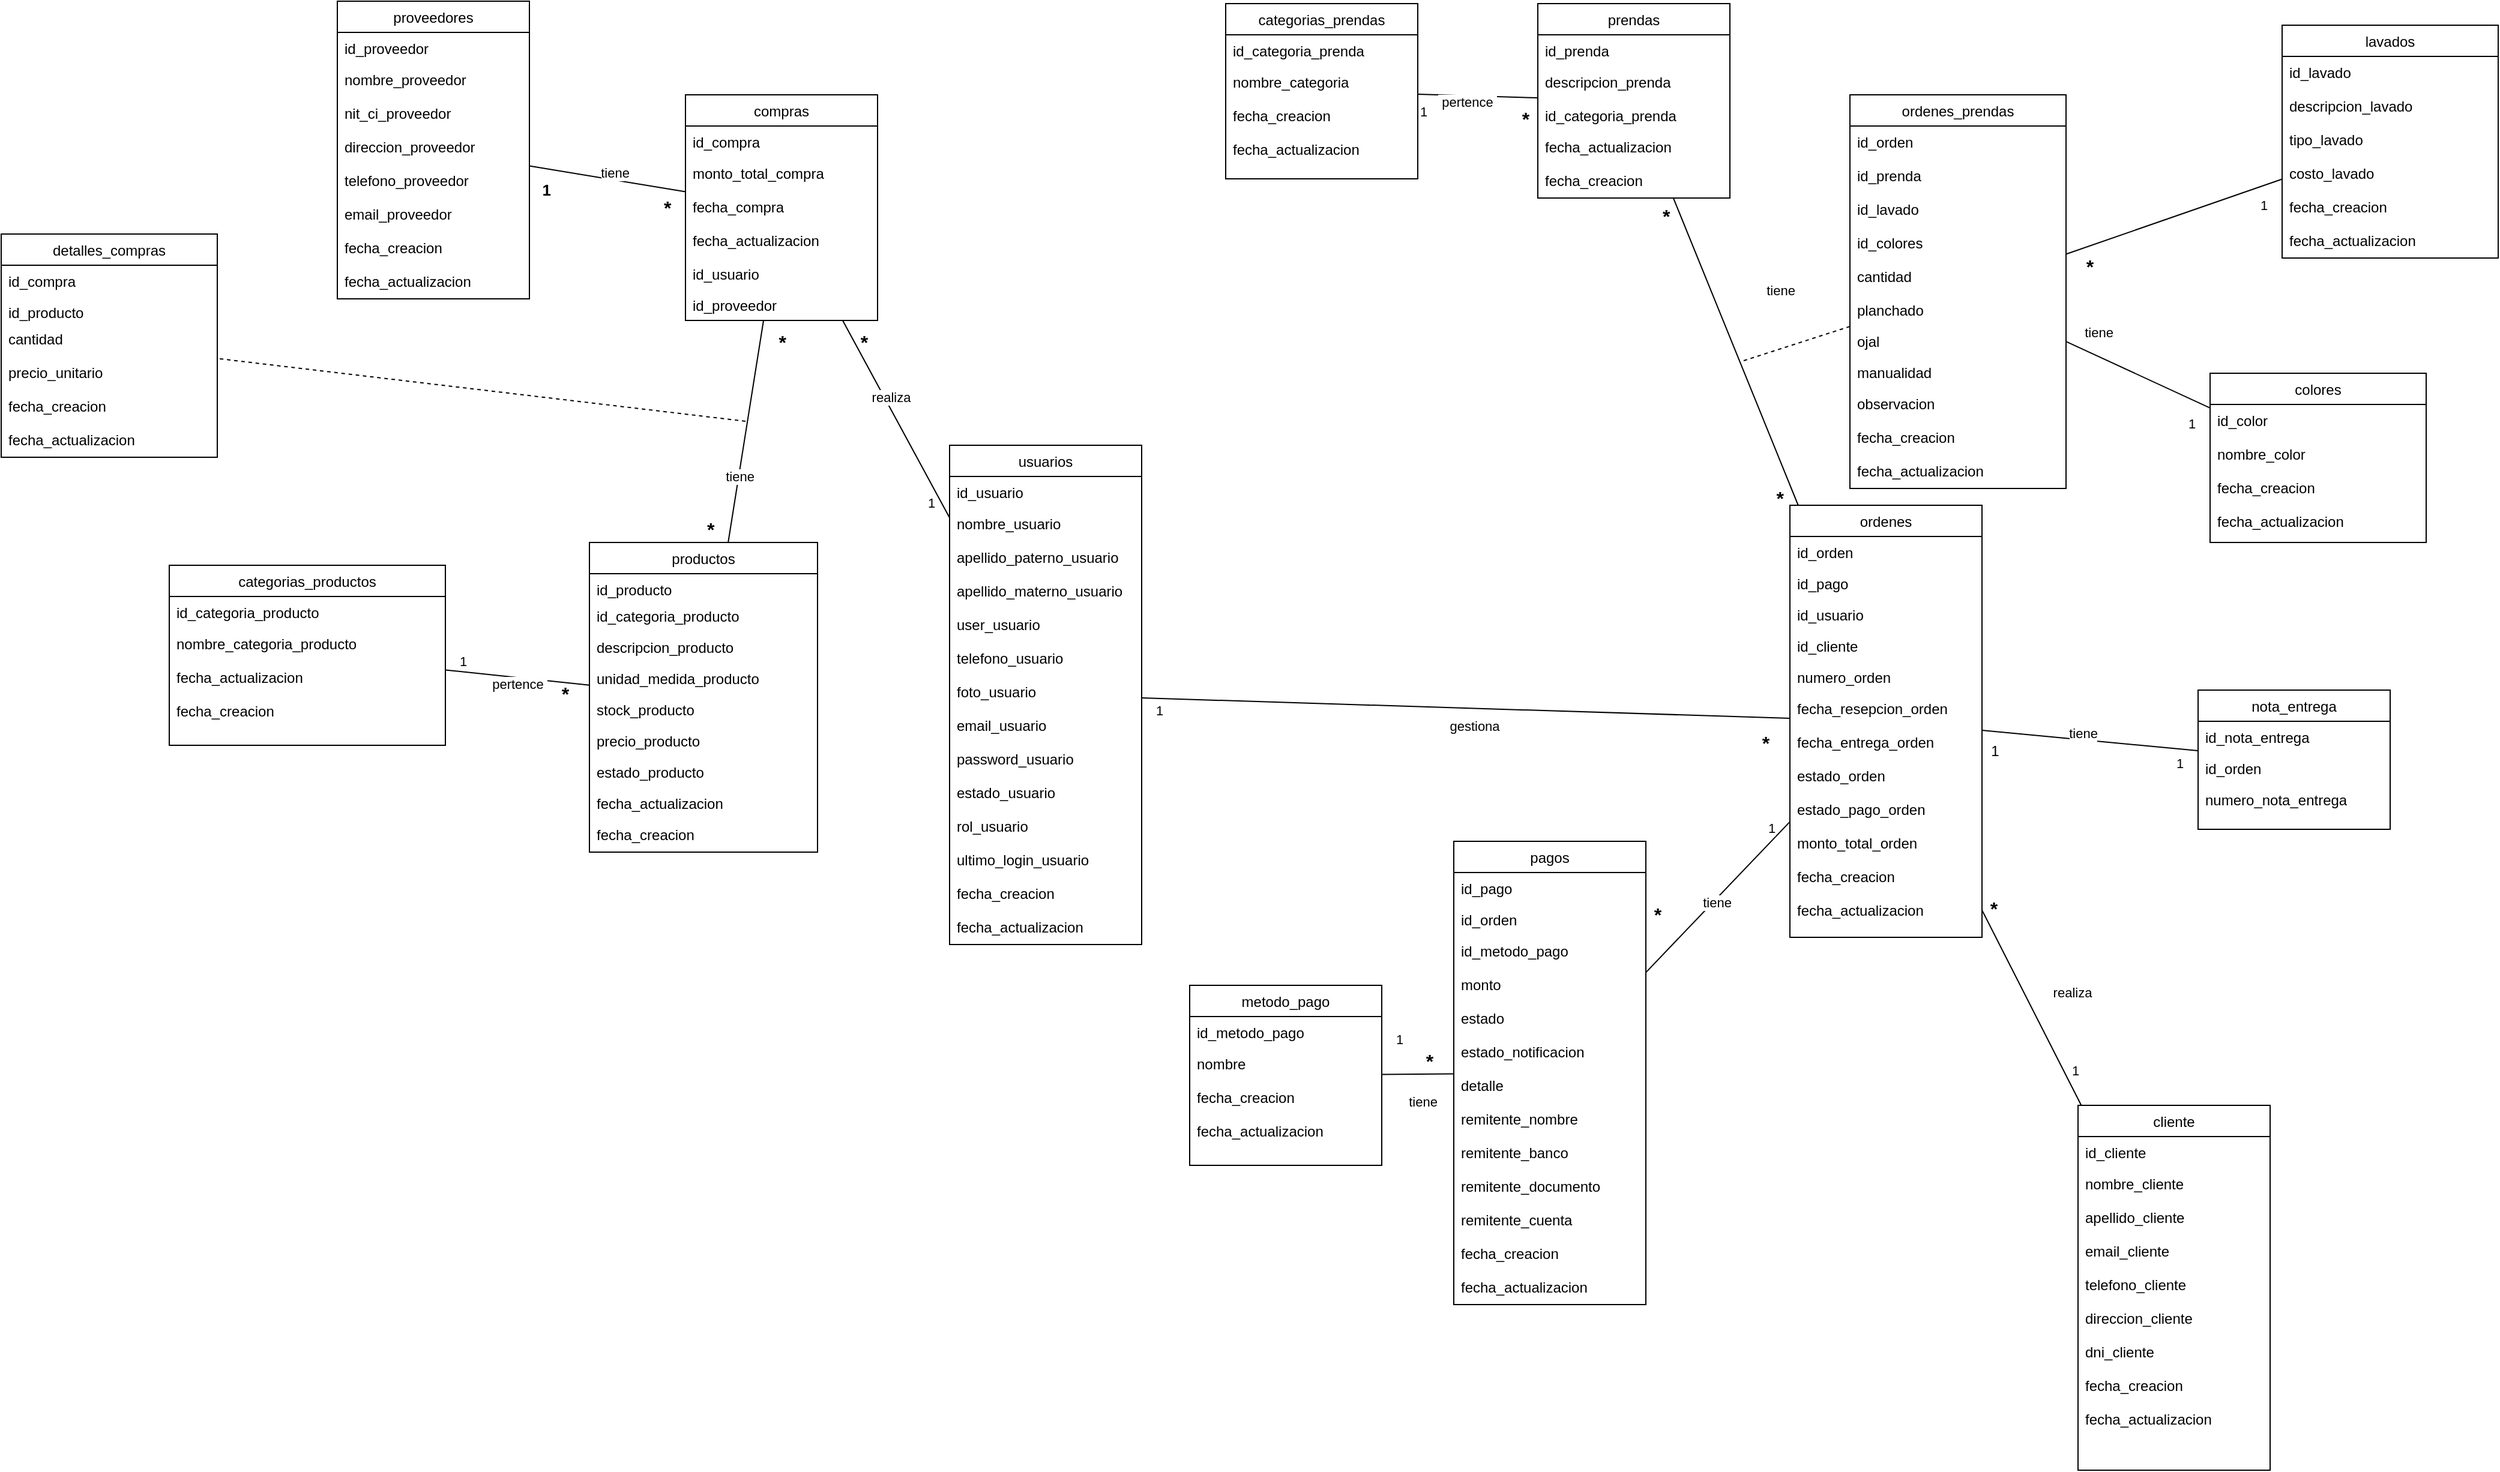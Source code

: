<mxfile version="24.7.17">
  <diagram id="C5RBs43oDa-KdzZeNtuy" name="Page-1">
    <mxGraphModel dx="2518" dy="3370" grid="1" gridSize="10" guides="1" tooltips="1" connect="1" arrows="1" fold="1" page="1" pageScale="1" pageWidth="1100" pageHeight="850" math="0" shadow="0">
      <root>
        <mxCell id="WIyWlLk6GJQsqaUBKTNV-0" />
        <mxCell id="WIyWlLk6GJQsqaUBKTNV-1" parent="WIyWlLk6GJQsqaUBKTNV-0" />
        <mxCell id="zkfFHV4jXpPFQw0GAbJ--6" value="usuarios" style="swimlane;fontStyle=0;align=center;verticalAlign=top;childLayout=stackLayout;horizontal=1;startSize=26;horizontalStack=0;resizeParent=1;resizeLast=0;collapsible=1;marginBottom=0;rounded=0;shadow=0;strokeWidth=1;" parent="WIyWlLk6GJQsqaUBKTNV-1" vertex="1">
          <mxGeometry x="-220" y="-2150" width="160" height="416" as="geometry">
            <mxRectangle x="130" y="380" width="160" height="26" as="alternateBounds" />
          </mxGeometry>
        </mxCell>
        <mxCell id="zkfFHV4jXpPFQw0GAbJ--7" value="id_usuario" style="text;align=left;verticalAlign=top;spacingLeft=4;spacingRight=4;overflow=hidden;rotatable=0;points=[[0,0.5],[1,0.5]];portConstraint=eastwest;" parent="zkfFHV4jXpPFQw0GAbJ--6" vertex="1">
          <mxGeometry y="26" width="160" height="26" as="geometry" />
        </mxCell>
        <mxCell id="icrbJqTL_05nz_oc38vD-0" value="nombre_usuario" style="text;align=left;verticalAlign=top;spacingLeft=4;spacingRight=4;overflow=hidden;rotatable=0;points=[[0,0.5],[1,0.5]];portConstraint=eastwest;rounded=0;shadow=0;html=0;" parent="zkfFHV4jXpPFQw0GAbJ--6" vertex="1">
          <mxGeometry y="52" width="160" height="28" as="geometry" />
        </mxCell>
        <mxCell id="QhkTqGAl0PFYy6q8hVvx-40" value="apellido_paterno_usuario" style="text;align=left;verticalAlign=top;spacingLeft=4;spacingRight=4;overflow=hidden;rotatable=0;points=[[0,0.5],[1,0.5]];portConstraint=eastwest;rounded=0;shadow=0;html=0;" parent="zkfFHV4jXpPFQw0GAbJ--6" vertex="1">
          <mxGeometry y="80" width="160" height="28" as="geometry" />
        </mxCell>
        <mxCell id="vXQ494ZGvnhb7Yt3QtoO-11" value="apellido_materno_usuario" style="text;align=left;verticalAlign=top;spacingLeft=4;spacingRight=4;overflow=hidden;rotatable=0;points=[[0,0.5],[1,0.5]];portConstraint=eastwest;rounded=0;shadow=0;html=0;" parent="zkfFHV4jXpPFQw0GAbJ--6" vertex="1">
          <mxGeometry y="108" width="160" height="28" as="geometry" />
        </mxCell>
        <mxCell id="icrbJqTL_05nz_oc38vD-10" value="user_usuario" style="text;align=left;verticalAlign=top;spacingLeft=4;spacingRight=4;overflow=hidden;rotatable=0;points=[[0,0.5],[1,0.5]];portConstraint=eastwest;rounded=0;shadow=0;html=0;" parent="zkfFHV4jXpPFQw0GAbJ--6" vertex="1">
          <mxGeometry y="136" width="160" height="28" as="geometry" />
        </mxCell>
        <mxCell id="zkfFHV4jXpPFQw0GAbJ--8" value="telefono_usuario" style="text;align=left;verticalAlign=top;spacingLeft=4;spacingRight=4;overflow=hidden;rotatable=0;points=[[0,0.5],[1,0.5]];portConstraint=eastwest;rounded=0;shadow=0;html=0;" parent="zkfFHV4jXpPFQw0GAbJ--6" vertex="1">
          <mxGeometry y="164" width="160" height="28" as="geometry" />
        </mxCell>
        <mxCell id="QhkTqGAl0PFYy6q8hVvx-41" value="foto_usuario" style="text;align=left;verticalAlign=top;spacingLeft=4;spacingRight=4;overflow=hidden;rotatable=0;points=[[0,0.5],[1,0.5]];portConstraint=eastwest;rounded=0;shadow=0;html=0;" parent="zkfFHV4jXpPFQw0GAbJ--6" vertex="1">
          <mxGeometry y="192" width="160" height="28" as="geometry" />
        </mxCell>
        <mxCell id="icrbJqTL_05nz_oc38vD-34" value="email_usuario" style="text;align=left;verticalAlign=top;spacingLeft=4;spacingRight=4;overflow=hidden;rotatable=0;points=[[0,0.5],[1,0.5]];portConstraint=eastwest;rounded=0;shadow=0;html=0;" parent="zkfFHV4jXpPFQw0GAbJ--6" vertex="1">
          <mxGeometry y="220" width="160" height="28" as="geometry" />
        </mxCell>
        <mxCell id="QhkTqGAl0PFYy6q8hVvx-42" value="password_usuario" style="text;align=left;verticalAlign=top;spacingLeft=4;spacingRight=4;overflow=hidden;rotatable=0;points=[[0,0.5],[1,0.5]];portConstraint=eastwest;rounded=0;shadow=0;html=0;" parent="zkfFHV4jXpPFQw0GAbJ--6" vertex="1">
          <mxGeometry y="248" width="160" height="28" as="geometry" />
        </mxCell>
        <mxCell id="icrbJqTL_05nz_oc38vD-11" value="estado_usuario" style="text;align=left;verticalAlign=top;spacingLeft=4;spacingRight=4;overflow=hidden;rotatable=0;points=[[0,0.5],[1,0.5]];portConstraint=eastwest;rounded=0;shadow=0;html=0;" parent="zkfFHV4jXpPFQw0GAbJ--6" vertex="1">
          <mxGeometry y="276" width="160" height="28" as="geometry" />
        </mxCell>
        <mxCell id="vXQ494ZGvnhb7Yt3QtoO-12" value="rol_usuario" style="text;align=left;verticalAlign=top;spacingLeft=4;spacingRight=4;overflow=hidden;rotatable=0;points=[[0,0.5],[1,0.5]];portConstraint=eastwest;rounded=0;shadow=0;html=0;" parent="zkfFHV4jXpPFQw0GAbJ--6" vertex="1">
          <mxGeometry y="304" width="160" height="28" as="geometry" />
        </mxCell>
        <mxCell id="vXQ494ZGvnhb7Yt3QtoO-110" value="ultimo_login_usuario" style="text;align=left;verticalAlign=top;spacingLeft=4;spacingRight=4;overflow=hidden;rotatable=0;points=[[0,0.5],[1,0.5]];portConstraint=eastwest;rounded=0;shadow=0;html=0;" parent="zkfFHV4jXpPFQw0GAbJ--6" vertex="1">
          <mxGeometry y="332" width="160" height="28" as="geometry" />
        </mxCell>
        <mxCell id="tGhq1vd1xCX6ENyTumZ_-11" value="fecha_creacion" style="text;align=left;verticalAlign=top;spacingLeft=4;spacingRight=4;overflow=hidden;rotatable=0;points=[[0,0.5],[1,0.5]];portConstraint=eastwest;rounded=0;shadow=0;html=0;" parent="zkfFHV4jXpPFQw0GAbJ--6" vertex="1">
          <mxGeometry y="360" width="160" height="28" as="geometry" />
        </mxCell>
        <mxCell id="tGhq1vd1xCX6ENyTumZ_-12" value="fecha_actualizacion" style="text;align=left;verticalAlign=top;spacingLeft=4;spacingRight=4;overflow=hidden;rotatable=0;points=[[0,0.5],[1,0.5]];portConstraint=eastwest;rounded=0;shadow=0;html=0;" parent="zkfFHV4jXpPFQw0GAbJ--6" vertex="1">
          <mxGeometry y="388" width="160" height="28" as="geometry" />
        </mxCell>
        <mxCell id="tGhq1vd1xCX6ENyTumZ_-64" value="compras" style="swimlane;fontStyle=0;align=center;verticalAlign=top;childLayout=stackLayout;horizontal=1;startSize=26;horizontalStack=0;resizeParent=1;resizeLast=0;collapsible=1;marginBottom=0;rounded=0;shadow=0;strokeWidth=1;" parent="WIyWlLk6GJQsqaUBKTNV-1" vertex="1">
          <mxGeometry x="-440" y="-2442" width="160" height="188" as="geometry">
            <mxRectangle x="130" y="380" width="160" height="26" as="alternateBounds" />
          </mxGeometry>
        </mxCell>
        <mxCell id="tGhq1vd1xCX6ENyTumZ_-65" value="id_compra" style="text;align=left;verticalAlign=top;spacingLeft=4;spacingRight=4;overflow=hidden;rotatable=0;points=[[0,0.5],[1,0.5]];portConstraint=eastwest;" parent="tGhq1vd1xCX6ENyTumZ_-64" vertex="1">
          <mxGeometry y="26" width="160" height="26" as="geometry" />
        </mxCell>
        <mxCell id="QhkTqGAl0PFYy6q8hVvx-37" value="monto_total_compra" style="text;align=left;verticalAlign=top;spacingLeft=4;spacingRight=4;overflow=hidden;rotatable=0;points=[[0,0.5],[1,0.5]];portConstraint=eastwest;rounded=0;shadow=0;html=0;" parent="tGhq1vd1xCX6ENyTumZ_-64" vertex="1">
          <mxGeometry y="52" width="160" height="28" as="geometry" />
        </mxCell>
        <mxCell id="tGhq1vd1xCX6ENyTumZ_-66" value="fecha_compra" style="text;align=left;verticalAlign=top;spacingLeft=4;spacingRight=4;overflow=hidden;rotatable=0;points=[[0,0.5],[1,0.5]];portConstraint=eastwest;rounded=0;shadow=0;html=0;" parent="tGhq1vd1xCX6ENyTumZ_-64" vertex="1">
          <mxGeometry y="80" width="160" height="28" as="geometry" />
        </mxCell>
        <mxCell id="tGhq1vd1xCX6ENyTumZ_-69" value="fecha_actualizacion" style="text;align=left;verticalAlign=top;spacingLeft=4;spacingRight=4;overflow=hidden;rotatable=0;points=[[0,0.5],[1,0.5]];portConstraint=eastwest;rounded=0;shadow=0;html=0;" parent="tGhq1vd1xCX6ENyTumZ_-64" vertex="1">
          <mxGeometry y="108" width="160" height="28" as="geometry" />
        </mxCell>
        <mxCell id="vXQ494ZGvnhb7Yt3QtoO-127" value="id_usuario" style="text;align=left;verticalAlign=top;spacingLeft=4;spacingRight=4;overflow=hidden;rotatable=0;points=[[0,0.5],[1,0.5]];portConstraint=eastwest;" parent="tGhq1vd1xCX6ENyTumZ_-64" vertex="1">
          <mxGeometry y="136" width="160" height="26" as="geometry" />
        </mxCell>
        <mxCell id="vXQ494ZGvnhb7Yt3QtoO-128" value="id_proveedor" style="text;align=left;verticalAlign=top;spacingLeft=4;spacingRight=4;overflow=hidden;rotatable=0;points=[[0,0.5],[1,0.5]];portConstraint=eastwest;" parent="tGhq1vd1xCX6ENyTumZ_-64" vertex="1">
          <mxGeometry y="162" width="160" height="26" as="geometry" />
        </mxCell>
        <mxCell id="tGhq1vd1xCX6ENyTumZ_-87" value="detalles_compras" style="swimlane;fontStyle=0;align=center;verticalAlign=top;childLayout=stackLayout;horizontal=1;startSize=26;horizontalStack=0;resizeParent=1;resizeLast=0;collapsible=1;marginBottom=0;rounded=0;shadow=0;strokeWidth=1;" parent="WIyWlLk6GJQsqaUBKTNV-1" vertex="1">
          <mxGeometry x="-1010" y="-2326" width="180" height="186" as="geometry">
            <mxRectangle x="130" y="380" width="160" height="26" as="alternateBounds" />
          </mxGeometry>
        </mxCell>
        <mxCell id="vXQ494ZGvnhb7Yt3QtoO-117" value="id_compra" style="text;align=left;verticalAlign=top;spacingLeft=4;spacingRight=4;overflow=hidden;rotatable=0;points=[[0,0.5],[1,0.5]];portConstraint=eastwest;" parent="tGhq1vd1xCX6ENyTumZ_-87" vertex="1">
          <mxGeometry y="26" width="180" height="26" as="geometry" />
        </mxCell>
        <mxCell id="vXQ494ZGvnhb7Yt3QtoO-118" value="id_producto" style="text;align=left;verticalAlign=top;spacingLeft=4;spacingRight=4;overflow=hidden;rotatable=0;points=[[0,0.5],[1,0.5]];portConstraint=eastwest;" parent="tGhq1vd1xCX6ENyTumZ_-87" vertex="1">
          <mxGeometry y="52" width="180" height="22" as="geometry" />
        </mxCell>
        <mxCell id="tGhq1vd1xCX6ENyTumZ_-89" value="cantidad" style="text;align=left;verticalAlign=top;spacingLeft=4;spacingRight=4;overflow=hidden;rotatable=0;points=[[0,0.5],[1,0.5]];portConstraint=eastwest;rounded=0;shadow=0;html=0;" parent="tGhq1vd1xCX6ENyTumZ_-87" vertex="1">
          <mxGeometry y="74" width="180" height="28" as="geometry" />
        </mxCell>
        <mxCell id="tGhq1vd1xCX6ENyTumZ_-90" value="precio_unitario" style="text;align=left;verticalAlign=top;spacingLeft=4;spacingRight=4;overflow=hidden;rotatable=0;points=[[0,0.5],[1,0.5]];portConstraint=eastwest;rounded=0;shadow=0;html=0;" parent="tGhq1vd1xCX6ENyTumZ_-87" vertex="1">
          <mxGeometry y="102" width="180" height="28" as="geometry" />
        </mxCell>
        <mxCell id="tGhq1vd1xCX6ENyTumZ_-91" value="fecha_creacion" style="text;align=left;verticalAlign=top;spacingLeft=4;spacingRight=4;overflow=hidden;rotatable=0;points=[[0,0.5],[1,0.5]];portConstraint=eastwest;rounded=0;shadow=0;html=0;" parent="tGhq1vd1xCX6ENyTumZ_-87" vertex="1">
          <mxGeometry y="130" width="180" height="28" as="geometry" />
        </mxCell>
        <mxCell id="tGhq1vd1xCX6ENyTumZ_-92" value="fecha_actualizacion" style="text;align=left;verticalAlign=top;spacingLeft=4;spacingRight=4;overflow=hidden;rotatable=0;points=[[0,0.5],[1,0.5]];portConstraint=eastwest;rounded=0;shadow=0;html=0;" parent="tGhq1vd1xCX6ENyTumZ_-87" vertex="1">
          <mxGeometry y="158" width="180" height="28" as="geometry" />
        </mxCell>
        <mxCell id="tGhq1vd1xCX6ENyTumZ_-93" value="" style="endArrow=none;dashed=1;html=1;rounded=0;strokeColor=default;align=center;verticalAlign=middle;fontFamily=Helvetica;fontSize=11;fontColor=default;labelBackgroundColor=default;" parent="WIyWlLk6GJQsqaUBKTNV-1" target="tGhq1vd1xCX6ENyTumZ_-87" edge="1">
          <mxGeometry width="50" height="50" relative="1" as="geometry">
            <mxPoint x="-390" y="-2170" as="sourcePoint" />
            <mxPoint x="1260" y="-1640" as="targetPoint" />
          </mxGeometry>
        </mxCell>
        <mxCell id="tGhq1vd1xCX6ENyTumZ_-94" value="productos" style="swimlane;fontStyle=0;align=center;verticalAlign=top;childLayout=stackLayout;horizontal=1;startSize=26;horizontalStack=0;resizeParent=1;resizeLast=0;collapsible=1;marginBottom=0;rounded=0;shadow=0;strokeWidth=1;" parent="WIyWlLk6GJQsqaUBKTNV-1" vertex="1">
          <mxGeometry x="-520" y="-2069" width="190" height="258" as="geometry">
            <mxRectangle x="620" y="-440" width="160" height="26" as="alternateBounds" />
          </mxGeometry>
        </mxCell>
        <mxCell id="tGhq1vd1xCX6ENyTumZ_-95" value="id_producto" style="text;align=left;verticalAlign=top;spacingLeft=4;spacingRight=4;overflow=hidden;rotatable=0;points=[[0,0.5],[1,0.5]];portConstraint=eastwest;" parent="tGhq1vd1xCX6ENyTumZ_-94" vertex="1">
          <mxGeometry y="26" width="190" height="22" as="geometry" />
        </mxCell>
        <mxCell id="vXQ494ZGvnhb7Yt3QtoO-129" value="id_categoria_producto" style="text;align=left;verticalAlign=top;spacingLeft=4;spacingRight=4;overflow=hidden;rotatable=0;points=[[0,0.5],[1,0.5]];portConstraint=eastwest;" parent="tGhq1vd1xCX6ENyTumZ_-94" vertex="1">
          <mxGeometry y="48" width="190" height="26" as="geometry" />
        </mxCell>
        <mxCell id="QhkTqGAl0PFYy6q8hVvx-25" value="descripcion_producto" style="text;align=left;verticalAlign=top;spacingLeft=4;spacingRight=4;overflow=hidden;rotatable=0;points=[[0,0.5],[1,0.5]];portConstraint=eastwest;" parent="tGhq1vd1xCX6ENyTumZ_-94" vertex="1">
          <mxGeometry y="74" width="190" height="26" as="geometry" />
        </mxCell>
        <mxCell id="34cPcHvmIgc0B0uM3YAv-0" value="unidad_medida_producto" style="text;align=left;verticalAlign=top;spacingLeft=4;spacingRight=4;overflow=hidden;rotatable=0;points=[[0,0.5],[1,0.5]];portConstraint=eastwest;" parent="tGhq1vd1xCX6ENyTumZ_-94" vertex="1">
          <mxGeometry y="100" width="190" height="26" as="geometry" />
        </mxCell>
        <mxCell id="QhkTqGAl0PFYy6q8hVvx-30" value="stock_producto" style="text;align=left;verticalAlign=top;spacingLeft=4;spacingRight=4;overflow=hidden;rotatable=0;points=[[0,0.5],[1,0.5]];portConstraint=eastwest;" parent="tGhq1vd1xCX6ENyTumZ_-94" vertex="1">
          <mxGeometry y="126" width="190" height="26" as="geometry" />
        </mxCell>
        <mxCell id="QhkTqGAl0PFYy6q8hVvx-31" value="precio_producto" style="text;align=left;verticalAlign=top;spacingLeft=4;spacingRight=4;overflow=hidden;rotatable=0;points=[[0,0.5],[1,0.5]];portConstraint=eastwest;" parent="tGhq1vd1xCX6ENyTumZ_-94" vertex="1">
          <mxGeometry y="152" width="190" height="26" as="geometry" />
        </mxCell>
        <mxCell id="QhkTqGAl0PFYy6q8hVvx-35" value="estado_producto" style="text;align=left;verticalAlign=top;spacingLeft=4;spacingRight=4;overflow=hidden;rotatable=0;points=[[0,0.5],[1,0.5]];portConstraint=eastwest;" parent="tGhq1vd1xCX6ENyTumZ_-94" vertex="1">
          <mxGeometry y="178" width="190" height="26" as="geometry" />
        </mxCell>
        <mxCell id="tGhq1vd1xCX6ENyTumZ_-99" value="fecha_actualizacion" style="text;align=left;verticalAlign=top;spacingLeft=4;spacingRight=4;overflow=hidden;rotatable=0;points=[[0,0.5],[1,0.5]];portConstraint=eastwest;rounded=0;shadow=0;html=0;" parent="tGhq1vd1xCX6ENyTumZ_-94" vertex="1">
          <mxGeometry y="204" width="190" height="26" as="geometry" />
        </mxCell>
        <mxCell id="tGhq1vd1xCX6ENyTumZ_-98" value="fecha_creacion" style="text;align=left;verticalAlign=top;spacingLeft=4;spacingRight=4;overflow=hidden;rotatable=0;points=[[0,0.5],[1,0.5]];portConstraint=eastwest;rounded=0;shadow=0;html=0;" parent="tGhq1vd1xCX6ENyTumZ_-94" vertex="1">
          <mxGeometry y="230" width="190" height="28" as="geometry" />
        </mxCell>
        <mxCell id="tGhq1vd1xCX6ENyTumZ_-104" value="" style="endArrow=none;html=1;rounded=0;strokeColor=default;align=center;verticalAlign=middle;fontFamily=Helvetica;fontSize=11;fontColor=default;labelBackgroundColor=default;" parent="WIyWlLk6GJQsqaUBKTNV-1" source="tGhq1vd1xCX6ENyTumZ_-94" target="tGhq1vd1xCX6ENyTumZ_-64" edge="1">
          <mxGeometry relative="1" as="geometry">
            <mxPoint x="1250" y="-1550" as="sourcePoint" />
            <mxPoint x="1250" y="-1620" as="targetPoint" />
          </mxGeometry>
        </mxCell>
        <mxCell id="tGhq1vd1xCX6ENyTumZ_-105" value="*" style="resizable=0;html=1;whiteSpace=wrap;align=left;verticalAlign=bottom;fontFamily=Helvetica;fontSize=16;fontColor=default;labelBackgroundColor=none;fontStyle=1" parent="tGhq1vd1xCX6ENyTumZ_-104" connectable="0" vertex="1">
          <mxGeometry x="-1" relative="1" as="geometry">
            <mxPoint x="-20" as="offset" />
          </mxGeometry>
        </mxCell>
        <mxCell id="tGhq1vd1xCX6ENyTumZ_-106" value="*" style="resizable=0;html=1;whiteSpace=wrap;align=right;verticalAlign=bottom;fontFamily=Helvetica;fontSize=16;fontColor=default;labelBackgroundColor=none;fontStyle=1" parent="tGhq1vd1xCX6ENyTumZ_-104" connectable="0" vertex="1">
          <mxGeometry x="1" relative="1" as="geometry">
            <mxPoint x="20" y="30" as="offset" />
          </mxGeometry>
        </mxCell>
        <mxCell id="pzW-7_iiwVMMT-klEPPE-11" value="tiene" style="edgeLabel;html=1;align=center;verticalAlign=middle;resizable=0;points=[];" parent="tGhq1vd1xCX6ENyTumZ_-104" vertex="1" connectable="0">
          <mxGeometry x="-0.4" relative="1" as="geometry">
            <mxPoint as="offset" />
          </mxGeometry>
        </mxCell>
        <mxCell id="tGhq1vd1xCX6ENyTumZ_-107" value="categorias_productos" style="swimlane;fontStyle=0;align=center;verticalAlign=top;childLayout=stackLayout;horizontal=1;startSize=26;horizontalStack=0;resizeParent=1;resizeLast=0;collapsible=1;marginBottom=0;rounded=0;shadow=0;strokeWidth=1;" parent="WIyWlLk6GJQsqaUBKTNV-1" vertex="1">
          <mxGeometry x="-870" y="-2050" width="230" height="150" as="geometry">
            <mxRectangle x="130" y="380" width="160" height="26" as="alternateBounds" />
          </mxGeometry>
        </mxCell>
        <mxCell id="tGhq1vd1xCX6ENyTumZ_-108" value="id_categoria_producto" style="text;align=left;verticalAlign=top;spacingLeft=4;spacingRight=4;overflow=hidden;rotatable=0;points=[[0,0.5],[1,0.5]];portConstraint=eastwest;" parent="tGhq1vd1xCX6ENyTumZ_-107" vertex="1">
          <mxGeometry y="26" width="230" height="26" as="geometry" />
        </mxCell>
        <mxCell id="tGhq1vd1xCX6ENyTumZ_-110" value="nombre_categoria_producto" style="text;align=left;verticalAlign=top;spacingLeft=4;spacingRight=4;overflow=hidden;rotatable=0;points=[[0,0.5],[1,0.5]];portConstraint=eastwest;rounded=0;shadow=0;html=0;" parent="tGhq1vd1xCX6ENyTumZ_-107" vertex="1">
          <mxGeometry y="52" width="230" height="28" as="geometry" />
        </mxCell>
        <mxCell id="tGhq1vd1xCX6ENyTumZ_-113" value="fecha_actualizacion" style="text;align=left;verticalAlign=top;spacingLeft=4;spacingRight=4;overflow=hidden;rotatable=0;points=[[0,0.5],[1,0.5]];portConstraint=eastwest;rounded=0;shadow=0;html=0;" parent="tGhq1vd1xCX6ENyTumZ_-107" vertex="1">
          <mxGeometry y="80" width="230" height="28" as="geometry" />
        </mxCell>
        <mxCell id="tGhq1vd1xCX6ENyTumZ_-114" value="fecha_creacion" style="text;align=left;verticalAlign=top;spacingLeft=4;spacingRight=4;overflow=hidden;rotatable=0;points=[[0,0.5],[1,0.5]];portConstraint=eastwest;rounded=0;shadow=0;html=0;" parent="tGhq1vd1xCX6ENyTumZ_-107" vertex="1">
          <mxGeometry y="108" width="230" height="38" as="geometry" />
        </mxCell>
        <mxCell id="tGhq1vd1xCX6ENyTumZ_-115" value="" style="endArrow=none;html=1;rounded=0;strokeColor=default;align=center;verticalAlign=middle;fontFamily=Helvetica;fontSize=11;fontColor=default;labelBackgroundColor=default;" parent="WIyWlLk6GJQsqaUBKTNV-1" source="tGhq1vd1xCX6ENyTumZ_-107" target="tGhq1vd1xCX6ENyTumZ_-94" edge="1">
          <mxGeometry relative="1" as="geometry">
            <mxPoint x="1070" y="-1370" as="sourcePoint" />
            <mxPoint x="430" y="-1384" as="targetPoint" />
          </mxGeometry>
        </mxCell>
        <mxCell id="tGhq1vd1xCX6ENyTumZ_-116" value="1" style="resizable=0;html=1;whiteSpace=wrap;align=left;verticalAlign=bottom;fontFamily=Helvetica;fontSize=11;fontColor=default;labelBackgroundColor=default;" parent="tGhq1vd1xCX6ENyTumZ_-115" connectable="0" vertex="1">
          <mxGeometry x="-1" relative="1" as="geometry">
            <mxPoint x="10" y="1" as="offset" />
          </mxGeometry>
        </mxCell>
        <mxCell id="tGhq1vd1xCX6ENyTumZ_-117" value="*" style="resizable=0;html=1;whiteSpace=wrap;align=center;verticalAlign=bottom;fontFamily=Helvetica;fontSize=16;fontColor=default;labelBackgroundColor=none;spacing=2;fontStyle=1;" parent="tGhq1vd1xCX6ENyTumZ_-115" connectable="0" vertex="1">
          <mxGeometry x="1" relative="1" as="geometry">
            <mxPoint x="-20" y="19" as="offset" />
          </mxGeometry>
        </mxCell>
        <mxCell id="pzW-7_iiwVMMT-klEPPE-17" value="&amp;nbsp;pertence&amp;nbsp;" style="edgeLabel;html=1;align=center;verticalAlign=middle;resizable=0;points=[];" parent="tGhq1vd1xCX6ENyTumZ_-115" vertex="1" connectable="0">
          <mxGeometry x="0.253" y="-4" relative="1" as="geometry">
            <mxPoint x="-15" as="offset" />
          </mxGeometry>
        </mxCell>
        <mxCell id="tGhq1vd1xCX6ENyTumZ_-149" style="edgeStyle=none;rounded=0;orthogonalLoop=1;jettySize=auto;html=1;exitX=0.5;exitY=0;exitDx=0;exitDy=0;entryX=0.75;entryY=0;entryDx=0;entryDy=0;strokeColor=default;align=center;verticalAlign=middle;fontFamily=Helvetica;fontSize=11;fontColor=default;labelBackgroundColor=default;endArrow=none;" parent="WIyWlLk6GJQsqaUBKTNV-1" source="tGhq1vd1xCX6ENyTumZ_-107" target="tGhq1vd1xCX6ENyTumZ_-107" edge="1">
          <mxGeometry relative="1" as="geometry" />
        </mxCell>
        <mxCell id="HjSV1TEzzstD-xtGG22P-8" value="proveedores" style="swimlane;fontStyle=0;align=center;verticalAlign=top;childLayout=stackLayout;horizontal=1;startSize=26;horizontalStack=0;resizeParent=1;resizeLast=0;collapsible=1;marginBottom=0;rounded=0;shadow=0;strokeWidth=1;" parent="WIyWlLk6GJQsqaUBKTNV-1" vertex="1">
          <mxGeometry x="-730" y="-2520" width="160" height="248" as="geometry">
            <mxRectangle x="130" y="380" width="160" height="26" as="alternateBounds" />
          </mxGeometry>
        </mxCell>
        <mxCell id="HjSV1TEzzstD-xtGG22P-9" value="id_proveedor" style="text;align=left;verticalAlign=top;spacingLeft=4;spacingRight=4;overflow=hidden;rotatable=0;points=[[0,0.5],[1,0.5]];portConstraint=eastwest;" parent="HjSV1TEzzstD-xtGG22P-8" vertex="1">
          <mxGeometry y="26" width="160" height="26" as="geometry" />
        </mxCell>
        <mxCell id="HjSV1TEzzstD-xtGG22P-10" value="nombre_proveedor" style="text;align=left;verticalAlign=top;spacingLeft=4;spacingRight=4;overflow=hidden;rotatable=0;points=[[0,0.5],[1,0.5]];portConstraint=eastwest;rounded=0;shadow=0;html=0;" parent="HjSV1TEzzstD-xtGG22P-8" vertex="1">
          <mxGeometry y="52" width="160" height="28" as="geometry" />
        </mxCell>
        <mxCell id="HjSV1TEzzstD-xtGG22P-11" value="nit_ci_proveedor" style="text;align=left;verticalAlign=top;spacingLeft=4;spacingRight=4;overflow=hidden;rotatable=0;points=[[0,0.5],[1,0.5]];portConstraint=eastwest;rounded=0;shadow=0;html=0;" parent="HjSV1TEzzstD-xtGG22P-8" vertex="1">
          <mxGeometry y="80" width="160" height="28" as="geometry" />
        </mxCell>
        <mxCell id="QhkTqGAl0PFYy6q8hVvx-38" value="direccion_proveedor" style="text;align=left;verticalAlign=top;spacingLeft=4;spacingRight=4;overflow=hidden;rotatable=0;points=[[0,0.5],[1,0.5]];portConstraint=eastwest;rounded=0;shadow=0;html=0;" parent="HjSV1TEzzstD-xtGG22P-8" vertex="1">
          <mxGeometry y="108" width="160" height="28" as="geometry" />
        </mxCell>
        <mxCell id="HjSV1TEzzstD-xtGG22P-16" value="telefono_proveedor" style="text;align=left;verticalAlign=top;spacingLeft=4;spacingRight=4;overflow=hidden;rotatable=0;points=[[0,0.5],[1,0.5]];portConstraint=eastwest;rounded=0;shadow=0;html=0;" parent="HjSV1TEzzstD-xtGG22P-8" vertex="1">
          <mxGeometry y="136" width="160" height="28" as="geometry" />
        </mxCell>
        <mxCell id="QhkTqGAl0PFYy6q8hVvx-39" value="email_proveedor" style="text;align=left;verticalAlign=top;spacingLeft=4;spacingRight=4;overflow=hidden;rotatable=0;points=[[0,0.5],[1,0.5]];portConstraint=eastwest;rounded=0;shadow=0;html=0;" parent="HjSV1TEzzstD-xtGG22P-8" vertex="1">
          <mxGeometry y="164" width="160" height="28" as="geometry" />
        </mxCell>
        <mxCell id="HjSV1TEzzstD-xtGG22P-12" value="fecha_creacion" style="text;align=left;verticalAlign=top;spacingLeft=4;spacingRight=4;overflow=hidden;rotatable=0;points=[[0,0.5],[1,0.5]];portConstraint=eastwest;rounded=0;shadow=0;html=0;" parent="HjSV1TEzzstD-xtGG22P-8" vertex="1">
          <mxGeometry y="192" width="160" height="28" as="geometry" />
        </mxCell>
        <mxCell id="HjSV1TEzzstD-xtGG22P-13" value="fecha_actualizacion" style="text;align=left;verticalAlign=top;spacingLeft=4;spacingRight=4;overflow=hidden;rotatable=0;points=[[0,0.5],[1,0.5]];portConstraint=eastwest;rounded=0;shadow=0;html=0;" parent="HjSV1TEzzstD-xtGG22P-8" vertex="1">
          <mxGeometry y="220" width="160" height="28" as="geometry" />
        </mxCell>
        <mxCell id="QhkTqGAl0PFYy6q8hVvx-3" value="" style="endArrow=none;html=1;rounded=0;strokeColor=default;align=center;verticalAlign=middle;fontFamily=Helvetica;fontSize=11;fontColor=default;labelBackgroundColor=default;" parent="WIyWlLk6GJQsqaUBKTNV-1" source="tGhq1vd1xCX6ENyTumZ_-64" target="HjSV1TEzzstD-xtGG22P-8" edge="1">
          <mxGeometry relative="1" as="geometry">
            <mxPoint x="110" y="-1280" as="sourcePoint" />
            <mxPoint x="-360" y="-1300" as="targetPoint" />
          </mxGeometry>
        </mxCell>
        <mxCell id="QhkTqGAl0PFYy6q8hVvx-4" value="*" style="resizable=0;html=1;whiteSpace=wrap;align=left;verticalAlign=bottom;fontFamily=Helvetica;fontSize=16;fontColor=default;labelBackgroundColor=none;fontStyle=1" parent="QhkTqGAl0PFYy6q8hVvx-3" connectable="0" vertex="1">
          <mxGeometry x="-1" relative="1" as="geometry">
            <mxPoint x="-20" y="25" as="offset" />
          </mxGeometry>
        </mxCell>
        <mxCell id="QhkTqGAl0PFYy6q8hVvx-5" value="1" style="resizable=0;html=1;whiteSpace=wrap;align=right;verticalAlign=bottom;fontFamily=Helvetica;fontSize=13;fontColor=default;labelBackgroundColor=none;fontStyle=1" parent="QhkTqGAl0PFYy6q8hVvx-3" connectable="0" vertex="1">
          <mxGeometry x="1" relative="1" as="geometry">
            <mxPoint x="20" y="30" as="offset" />
          </mxGeometry>
        </mxCell>
        <mxCell id="QhkTqGAl0PFYy6q8hVvx-6" value="tiene" style="edgeLabel;html=1;align=center;verticalAlign=middle;resizable=0;points=[];" parent="QhkTqGAl0PFYy6q8hVvx-3" vertex="1" connectable="0">
          <mxGeometry x="-0.4" relative="1" as="geometry">
            <mxPoint x="-20" y="-10" as="offset" />
          </mxGeometry>
        </mxCell>
        <mxCell id="tGhq1vd1xCX6ENyTumZ_-61" value="" style="endArrow=none;html=1;rounded=0;strokeColor=default;align=center;verticalAlign=middle;fontFamily=Helvetica;fontSize=11;fontColor=default;labelBackgroundColor=default;" parent="WIyWlLk6GJQsqaUBKTNV-1" source="zkfFHV4jXpPFQw0GAbJ--6" target="tGhq1vd1xCX6ENyTumZ_-64" edge="1">
          <mxGeometry relative="1" as="geometry">
            <mxPoint x="1180" y="-1840" as="sourcePoint" />
            <mxPoint x="1280" y="-1806" as="targetPoint" />
          </mxGeometry>
        </mxCell>
        <mxCell id="tGhq1vd1xCX6ENyTumZ_-62" value="1" style="resizable=0;html=1;whiteSpace=wrap;align=left;verticalAlign=bottom;fontFamily=Helvetica;fontSize=11;fontColor=default;labelBackgroundColor=default;" parent="tGhq1vd1xCX6ENyTumZ_-61" connectable="0" vertex="1">
          <mxGeometry x="-1" relative="1" as="geometry">
            <mxPoint x="-20" y="-4" as="offset" />
          </mxGeometry>
        </mxCell>
        <mxCell id="tGhq1vd1xCX6ENyTumZ_-63" value="*" style="resizable=0;html=1;whiteSpace=wrap;align=center;verticalAlign=bottom;fontFamily=Helvetica;fontSize=16;fontColor=default;labelBackgroundColor=none;spacing=2;fontStyle=1" parent="tGhq1vd1xCX6ENyTumZ_-61" connectable="0" vertex="1">
          <mxGeometry x="1" relative="1" as="geometry">
            <mxPoint x="18" y="30" as="offset" />
          </mxGeometry>
        </mxCell>
        <mxCell id="QhkTqGAl0PFYy6q8hVvx-15" value="realiza" style="edgeLabel;html=1;align=center;verticalAlign=middle;resizable=0;points=[];" parent="tGhq1vd1xCX6ENyTumZ_-61" vertex="1" connectable="0">
          <mxGeometry x="0.218" relative="1" as="geometry">
            <mxPoint x="5" as="offset" />
          </mxGeometry>
        </mxCell>
        <mxCell id="vXQ494ZGvnhb7Yt3QtoO-21" value="prendas" style="swimlane;fontStyle=0;align=center;verticalAlign=top;childLayout=stackLayout;horizontal=1;startSize=26;horizontalStack=0;resizeParent=1;resizeLast=0;collapsible=1;marginBottom=0;rounded=0;shadow=0;strokeWidth=1;" parent="WIyWlLk6GJQsqaUBKTNV-1" vertex="1">
          <mxGeometry x="270" y="-2518" width="160" height="162" as="geometry">
            <mxRectangle x="130" y="380" width="160" height="26" as="alternateBounds" />
          </mxGeometry>
        </mxCell>
        <mxCell id="vXQ494ZGvnhb7Yt3QtoO-22" value="id_prenda" style="text;align=left;verticalAlign=top;spacingLeft=4;spacingRight=4;overflow=hidden;rotatable=0;points=[[0,0.5],[1,0.5]];portConstraint=eastwest;" parent="vXQ494ZGvnhb7Yt3QtoO-21" vertex="1">
          <mxGeometry y="26" width="160" height="26" as="geometry" />
        </mxCell>
        <mxCell id="vXQ494ZGvnhb7Yt3QtoO-23" value="descripcion_prenda" style="text;align=left;verticalAlign=top;spacingLeft=4;spacingRight=4;overflow=hidden;rotatable=0;points=[[0,0.5],[1,0.5]];portConstraint=eastwest;rounded=0;shadow=0;html=0;" parent="vXQ494ZGvnhb7Yt3QtoO-21" vertex="1">
          <mxGeometry y="52" width="160" height="28" as="geometry" />
        </mxCell>
        <mxCell id="vXQ494ZGvnhb7Yt3QtoO-131" value="id_categoria_prenda" style="text;align=left;verticalAlign=top;spacingLeft=4;spacingRight=4;overflow=hidden;rotatable=0;points=[[0,0.5],[1,0.5]];portConstraint=eastwest;" parent="vXQ494ZGvnhb7Yt3QtoO-21" vertex="1">
          <mxGeometry y="80" width="160" height="26" as="geometry" />
        </mxCell>
        <mxCell id="vXQ494ZGvnhb7Yt3QtoO-116" value="fecha_actualizacion" style="text;align=left;verticalAlign=top;spacingLeft=4;spacingRight=4;overflow=hidden;rotatable=0;points=[[0,0.5],[1,0.5]];portConstraint=eastwest;rounded=0;shadow=0;html=0;" parent="vXQ494ZGvnhb7Yt3QtoO-21" vertex="1">
          <mxGeometry y="106" width="160" height="28" as="geometry" />
        </mxCell>
        <mxCell id="vXQ494ZGvnhb7Yt3QtoO-115" value="fecha_creacion" style="text;align=left;verticalAlign=top;spacingLeft=4;spacingRight=4;overflow=hidden;rotatable=0;points=[[0,0.5],[1,0.5]];portConstraint=eastwest;rounded=0;shadow=0;html=0;" parent="vXQ494ZGvnhb7Yt3QtoO-21" vertex="1">
          <mxGeometry y="134" width="160" height="28" as="geometry" />
        </mxCell>
        <mxCell id="vXQ494ZGvnhb7Yt3QtoO-27" value="categorias_prendas" style="swimlane;fontStyle=0;align=center;verticalAlign=top;childLayout=stackLayout;horizontal=1;startSize=26;horizontalStack=0;resizeParent=1;resizeLast=0;collapsible=1;marginBottom=0;rounded=0;shadow=0;strokeWidth=1;" parent="WIyWlLk6GJQsqaUBKTNV-1" vertex="1">
          <mxGeometry x="10" y="-2518" width="160" height="146" as="geometry">
            <mxRectangle x="130" y="380" width="160" height="26" as="alternateBounds" />
          </mxGeometry>
        </mxCell>
        <mxCell id="vXQ494ZGvnhb7Yt3QtoO-28" value="id_categoria_prenda" style="text;align=left;verticalAlign=top;spacingLeft=4;spacingRight=4;overflow=hidden;rotatable=0;points=[[0,0.5],[1,0.5]];portConstraint=eastwest;" parent="vXQ494ZGvnhb7Yt3QtoO-27" vertex="1">
          <mxGeometry y="26" width="160" height="26" as="geometry" />
        </mxCell>
        <mxCell id="vXQ494ZGvnhb7Yt3QtoO-29" value="nombre_categoria" style="text;align=left;verticalAlign=top;spacingLeft=4;spacingRight=4;overflow=hidden;rotatable=0;points=[[0,0.5],[1,0.5]];portConstraint=eastwest;rounded=0;shadow=0;html=0;" parent="vXQ494ZGvnhb7Yt3QtoO-27" vertex="1">
          <mxGeometry y="52" width="160" height="28" as="geometry" />
        </mxCell>
        <mxCell id="vXQ494ZGvnhb7Yt3QtoO-31" value="fecha_creacion" style="text;align=left;verticalAlign=top;spacingLeft=4;spacingRight=4;overflow=hidden;rotatable=0;points=[[0,0.5],[1,0.5]];portConstraint=eastwest;rounded=0;shadow=0;html=0;" parent="vXQ494ZGvnhb7Yt3QtoO-27" vertex="1">
          <mxGeometry y="80" width="160" height="28" as="geometry" />
        </mxCell>
        <mxCell id="vXQ494ZGvnhb7Yt3QtoO-32" value="fecha_actualizacion" style="text;align=left;verticalAlign=top;spacingLeft=4;spacingRight=4;overflow=hidden;rotatable=0;points=[[0,0.5],[1,0.5]];portConstraint=eastwest;rounded=0;shadow=0;html=0;" parent="vXQ494ZGvnhb7Yt3QtoO-27" vertex="1">
          <mxGeometry y="108" width="160" height="38" as="geometry" />
        </mxCell>
        <mxCell id="vXQ494ZGvnhb7Yt3QtoO-33" value="" style="endArrow=none;html=1;rounded=0;strokeColor=default;align=center;verticalAlign=middle;fontFamily=Helvetica;fontSize=11;fontColor=default;labelBackgroundColor=default;" parent="WIyWlLk6GJQsqaUBKTNV-1" source="vXQ494ZGvnhb7Yt3QtoO-27" target="vXQ494ZGvnhb7Yt3QtoO-21" edge="1">
          <mxGeometry relative="1" as="geometry">
            <mxPoint x="-670" y="-2220" as="sourcePoint" />
            <mxPoint x="-550" y="-2226" as="targetPoint" />
          </mxGeometry>
        </mxCell>
        <mxCell id="vXQ494ZGvnhb7Yt3QtoO-34" value="1" style="resizable=0;html=1;whiteSpace=wrap;align=left;verticalAlign=bottom;fontFamily=Helvetica;fontSize=11;fontColor=default;labelBackgroundColor=default;" parent="vXQ494ZGvnhb7Yt3QtoO-33" connectable="0" vertex="1">
          <mxGeometry x="-1" relative="1" as="geometry">
            <mxPoint y="23" as="offset" />
          </mxGeometry>
        </mxCell>
        <mxCell id="vXQ494ZGvnhb7Yt3QtoO-35" value="*" style="resizable=0;html=1;whiteSpace=wrap;align=center;verticalAlign=bottom;fontFamily=Helvetica;fontSize=16;fontColor=default;labelBackgroundColor=none;spacing=2;fontStyle=1;" parent="vXQ494ZGvnhb7Yt3QtoO-33" connectable="0" vertex="1">
          <mxGeometry x="1" relative="1" as="geometry">
            <mxPoint x="-10" y="29" as="offset" />
          </mxGeometry>
        </mxCell>
        <mxCell id="vXQ494ZGvnhb7Yt3QtoO-36" value="&amp;nbsp;pertence&amp;nbsp;" style="edgeLabel;html=1;align=center;verticalAlign=middle;resizable=0;points=[];" parent="vXQ494ZGvnhb7Yt3QtoO-33" vertex="1" connectable="0">
          <mxGeometry x="0.253" y="-4" relative="1" as="geometry">
            <mxPoint x="-22" as="offset" />
          </mxGeometry>
        </mxCell>
        <mxCell id="vXQ494ZGvnhb7Yt3QtoO-37" value="ordenes" style="swimlane;fontStyle=0;align=center;verticalAlign=top;childLayout=stackLayout;horizontal=1;startSize=26;horizontalStack=0;resizeParent=1;resizeLast=0;collapsible=1;marginBottom=0;rounded=0;shadow=0;strokeWidth=1;" parent="WIyWlLk6GJQsqaUBKTNV-1" vertex="1">
          <mxGeometry x="480" y="-2100" width="160" height="360" as="geometry">
            <mxRectangle x="130" y="380" width="160" height="26" as="alternateBounds" />
          </mxGeometry>
        </mxCell>
        <mxCell id="vXQ494ZGvnhb7Yt3QtoO-38" value="id_orden" style="text;align=left;verticalAlign=top;spacingLeft=4;spacingRight=4;overflow=hidden;rotatable=0;points=[[0,0.5],[1,0.5]];portConstraint=eastwest;" parent="vXQ494ZGvnhb7Yt3QtoO-37" vertex="1">
          <mxGeometry y="26" width="160" height="26" as="geometry" />
        </mxCell>
        <mxCell id="P4XH9sECYyjLaAEKHhsC-2" value="id_pago" style="text;align=left;verticalAlign=top;spacingLeft=4;spacingRight=4;overflow=hidden;rotatable=0;points=[[0,0.5],[1,0.5]];portConstraint=eastwest;" parent="vXQ494ZGvnhb7Yt3QtoO-37" vertex="1">
          <mxGeometry y="52" width="160" height="26" as="geometry" />
        </mxCell>
        <mxCell id="vXQ494ZGvnhb7Yt3QtoO-126" value="id_usuario" style="text;align=left;verticalAlign=top;spacingLeft=4;spacingRight=4;overflow=hidden;rotatable=0;points=[[0,0.5],[1,0.5]];portConstraint=eastwest;" parent="vXQ494ZGvnhb7Yt3QtoO-37" vertex="1">
          <mxGeometry y="78" width="160" height="26" as="geometry" />
        </mxCell>
        <mxCell id="P4XH9sECYyjLaAEKHhsC-19" value="id_cliente" style="text;align=left;verticalAlign=top;spacingLeft=4;spacingRight=4;overflow=hidden;rotatable=0;points=[[0,0.5],[1,0.5]];portConstraint=eastwest;" parent="vXQ494ZGvnhb7Yt3QtoO-37" vertex="1">
          <mxGeometry y="104" width="160" height="26" as="geometry" />
        </mxCell>
        <mxCell id="P4XH9sECYyjLaAEKHhsC-0" value="numero_orden" style="text;align=left;verticalAlign=top;spacingLeft=4;spacingRight=4;overflow=hidden;rotatable=0;points=[[0,0.5],[1,0.5]];portConstraint=eastwest;" parent="vXQ494ZGvnhb7Yt3QtoO-37" vertex="1">
          <mxGeometry y="130" width="160" height="26" as="geometry" />
        </mxCell>
        <mxCell id="vXQ494ZGvnhb7Yt3QtoO-39" value="fecha_resepcion_orden" style="text;align=left;verticalAlign=top;spacingLeft=4;spacingRight=4;overflow=hidden;rotatable=0;points=[[0,0.5],[1,0.5]];portConstraint=eastwest;rounded=0;shadow=0;html=0;" parent="vXQ494ZGvnhb7Yt3QtoO-37" vertex="1">
          <mxGeometry y="156" width="160" height="28" as="geometry" />
        </mxCell>
        <mxCell id="vXQ494ZGvnhb7Yt3QtoO-40" value="fecha_entrega_orden" style="text;align=left;verticalAlign=top;spacingLeft=4;spacingRight=4;overflow=hidden;rotatable=0;points=[[0,0.5],[1,0.5]];portConstraint=eastwest;rounded=0;shadow=0;html=0;" parent="vXQ494ZGvnhb7Yt3QtoO-37" vertex="1">
          <mxGeometry y="184" width="160" height="28" as="geometry" />
        </mxCell>
        <mxCell id="vXQ494ZGvnhb7Yt3QtoO-163" value="estado_orden" style="text;align=left;verticalAlign=top;spacingLeft=4;spacingRight=4;overflow=hidden;rotatable=0;points=[[0,0.5],[1,0.5]];portConstraint=eastwest;rounded=0;shadow=0;html=0;" parent="vXQ494ZGvnhb7Yt3QtoO-37" vertex="1">
          <mxGeometry y="212" width="160" height="28" as="geometry" />
        </mxCell>
        <mxCell id="D2lmuFSU087eormyD_oG-0" value="estado_pago_orden" style="text;align=left;verticalAlign=top;spacingLeft=4;spacingRight=4;overflow=hidden;rotatable=0;points=[[0,0.5],[1,0.5]];portConstraint=eastwest;rounded=0;shadow=0;html=0;" vertex="1" parent="vXQ494ZGvnhb7Yt3QtoO-37">
          <mxGeometry y="240" width="160" height="28" as="geometry" />
        </mxCell>
        <mxCell id="D2lmuFSU087eormyD_oG-1" value="monto_total_orden" style="text;align=left;verticalAlign=top;spacingLeft=4;spacingRight=4;overflow=hidden;rotatable=0;points=[[0,0.5],[1,0.5]];portConstraint=eastwest;rounded=0;shadow=0;html=0;" vertex="1" parent="vXQ494ZGvnhb7Yt3QtoO-37">
          <mxGeometry y="268" width="160" height="28" as="geometry" />
        </mxCell>
        <mxCell id="vXQ494ZGvnhb7Yt3QtoO-113" value="fecha_creacion" style="text;align=left;verticalAlign=top;spacingLeft=4;spacingRight=4;overflow=hidden;rotatable=0;points=[[0,0.5],[1,0.5]];portConstraint=eastwest;rounded=0;shadow=0;html=0;" parent="vXQ494ZGvnhb7Yt3QtoO-37" vertex="1">
          <mxGeometry y="296" width="160" height="28" as="geometry" />
        </mxCell>
        <mxCell id="vXQ494ZGvnhb7Yt3QtoO-42" value="fecha_actualizacion" style="text;align=left;verticalAlign=top;spacingLeft=4;spacingRight=4;overflow=hidden;rotatable=0;points=[[0,0.5],[1,0.5]];portConstraint=eastwest;rounded=0;shadow=0;html=0;" parent="vXQ494ZGvnhb7Yt3QtoO-37" vertex="1">
          <mxGeometry y="324" width="160" height="28" as="geometry" />
        </mxCell>
        <mxCell id="vXQ494ZGvnhb7Yt3QtoO-44" value="" style="endArrow=none;html=1;rounded=0;strokeColor=default;align=center;verticalAlign=middle;fontFamily=Helvetica;fontSize=11;fontColor=default;labelBackgroundColor=default;" parent="WIyWlLk6GJQsqaUBKTNV-1" source="vXQ494ZGvnhb7Yt3QtoO-21" target="vXQ494ZGvnhb7Yt3QtoO-37" edge="1">
          <mxGeometry relative="1" as="geometry">
            <mxPoint x="-429" y="-2355" as="sourcePoint" />
            <mxPoint x="-407" y="-2464" as="targetPoint" />
          </mxGeometry>
        </mxCell>
        <mxCell id="vXQ494ZGvnhb7Yt3QtoO-45" value="*" style="resizable=0;html=1;whiteSpace=wrap;align=left;verticalAlign=bottom;fontFamily=Helvetica;fontSize=16;fontColor=default;labelBackgroundColor=none;fontStyle=1" parent="vXQ494ZGvnhb7Yt3QtoO-44" connectable="0" vertex="1">
          <mxGeometry x="-1" relative="1" as="geometry">
            <mxPoint x="-11" y="26" as="offset" />
          </mxGeometry>
        </mxCell>
        <mxCell id="vXQ494ZGvnhb7Yt3QtoO-46" value="*" style="resizable=0;html=1;whiteSpace=wrap;align=right;verticalAlign=bottom;fontFamily=Helvetica;fontSize=16;fontColor=default;labelBackgroundColor=none;fontStyle=1" parent="vXQ494ZGvnhb7Yt3QtoO-44" connectable="0" vertex="1">
          <mxGeometry x="1" relative="1" as="geometry">
            <mxPoint x="-10" y="5" as="offset" />
          </mxGeometry>
        </mxCell>
        <mxCell id="vXQ494ZGvnhb7Yt3QtoO-47" value="tiene" style="edgeLabel;html=1;align=center;verticalAlign=middle;resizable=0;points=[];" parent="vXQ494ZGvnhb7Yt3QtoO-44" vertex="1" connectable="0">
          <mxGeometry x="-0.4" relative="1" as="geometry">
            <mxPoint x="58" as="offset" />
          </mxGeometry>
        </mxCell>
        <mxCell id="vXQ494ZGvnhb7Yt3QtoO-48" value="ordenes_prendas" style="swimlane;fontStyle=0;align=center;verticalAlign=top;childLayout=stackLayout;horizontal=1;startSize=26;horizontalStack=0;resizeParent=1;resizeLast=0;collapsible=1;marginBottom=0;rounded=0;shadow=0;strokeWidth=1;" parent="WIyWlLk6GJQsqaUBKTNV-1" vertex="1">
          <mxGeometry x="530" y="-2442" width="180" height="328" as="geometry">
            <mxRectangle x="130" y="380" width="160" height="26" as="alternateBounds" />
          </mxGeometry>
        </mxCell>
        <mxCell id="vXQ494ZGvnhb7Yt3QtoO-49" value="id_orden" style="text;align=left;verticalAlign=top;spacingLeft=4;spacingRight=4;overflow=hidden;rotatable=0;points=[[0,0.5],[1,0.5]];portConstraint=eastwest;rounded=0;shadow=0;html=0;" parent="vXQ494ZGvnhb7Yt3QtoO-48" vertex="1">
          <mxGeometry y="26" width="180" height="28" as="geometry" />
        </mxCell>
        <mxCell id="vXQ494ZGvnhb7Yt3QtoO-50" value="id_prenda" style="text;align=left;verticalAlign=top;spacingLeft=4;spacingRight=4;overflow=hidden;rotatable=0;points=[[0,0.5],[1,0.5]];portConstraint=eastwest;rounded=0;shadow=0;html=0;" parent="vXQ494ZGvnhb7Yt3QtoO-48" vertex="1">
          <mxGeometry y="54" width="180" height="28" as="geometry" />
        </mxCell>
        <mxCell id="vXQ494ZGvnhb7Yt3QtoO-132" value="id_lavado" style="text;align=left;verticalAlign=top;spacingLeft=4;spacingRight=4;overflow=hidden;rotatable=0;points=[[0,0.5],[1,0.5]];portConstraint=eastwest;rounded=0;shadow=0;html=0;" parent="vXQ494ZGvnhb7Yt3QtoO-48" vertex="1">
          <mxGeometry y="82" width="180" height="28" as="geometry" />
        </mxCell>
        <mxCell id="yXKwasv3eNu0Lsy_WF7l-0" value="id_colores" style="text;align=left;verticalAlign=top;spacingLeft=4;spacingRight=4;overflow=hidden;rotatable=0;points=[[0,0.5],[1,0.5]];portConstraint=eastwest;rounded=0;shadow=0;html=0;" parent="vXQ494ZGvnhb7Yt3QtoO-48" vertex="1">
          <mxGeometry y="110" width="180" height="28" as="geometry" />
        </mxCell>
        <mxCell id="P4XH9sECYyjLaAEKHhsC-17" value="cantidad" style="text;align=left;verticalAlign=top;spacingLeft=4;spacingRight=4;overflow=hidden;rotatable=0;points=[[0,0.5],[1,0.5]];portConstraint=eastwest;rounded=0;shadow=0;html=0;" parent="vXQ494ZGvnhb7Yt3QtoO-48" vertex="1">
          <mxGeometry y="138" width="180" height="28" as="geometry" />
        </mxCell>
        <mxCell id="P4XH9sECYyjLaAEKHhsC-20" value="planchado" style="text;align=left;verticalAlign=top;spacingLeft=4;spacingRight=4;overflow=hidden;rotatable=0;points=[[0,0.5],[1,0.5]];portConstraint=eastwest;" parent="vXQ494ZGvnhb7Yt3QtoO-48" vertex="1">
          <mxGeometry y="166" width="180" height="26" as="geometry" />
        </mxCell>
        <mxCell id="P4XH9sECYyjLaAEKHhsC-14" value="ojal" style="text;align=left;verticalAlign=top;spacingLeft=4;spacingRight=4;overflow=hidden;rotatable=0;points=[[0,0.5],[1,0.5]];portConstraint=eastwest;" parent="vXQ494ZGvnhb7Yt3QtoO-48" vertex="1">
          <mxGeometry y="192" width="180" height="26" as="geometry" />
        </mxCell>
        <mxCell id="P4XH9sECYyjLaAEKHhsC-15" value="manualidad" style="text;align=left;verticalAlign=top;spacingLeft=4;spacingRight=4;overflow=hidden;rotatable=0;points=[[0,0.5],[1,0.5]];portConstraint=eastwest;" parent="vXQ494ZGvnhb7Yt3QtoO-48" vertex="1">
          <mxGeometry y="218" width="180" height="26" as="geometry" />
        </mxCell>
        <mxCell id="vXQ494ZGvnhb7Yt3QtoO-164" value="observacion" style="text;align=left;verticalAlign=top;spacingLeft=4;spacingRight=4;overflow=hidden;rotatable=0;points=[[0,0.5],[1,0.5]];portConstraint=eastwest;rounded=0;shadow=0;html=0;" parent="vXQ494ZGvnhb7Yt3QtoO-48" vertex="1">
          <mxGeometry y="244" width="180" height="28" as="geometry" />
        </mxCell>
        <mxCell id="vXQ494ZGvnhb7Yt3QtoO-114" value="fecha_creacion" style="text;align=left;verticalAlign=top;spacingLeft=4;spacingRight=4;overflow=hidden;rotatable=0;points=[[0,0.5],[1,0.5]];portConstraint=eastwest;rounded=0;shadow=0;html=0;" parent="vXQ494ZGvnhb7Yt3QtoO-48" vertex="1">
          <mxGeometry y="272" width="180" height="28" as="geometry" />
        </mxCell>
        <mxCell id="vXQ494ZGvnhb7Yt3QtoO-51" value="fecha_actualizacion" style="text;align=left;verticalAlign=top;spacingLeft=4;spacingRight=4;overflow=hidden;rotatable=0;points=[[0,0.5],[1,0.5]];portConstraint=eastwest;rounded=0;shadow=0;html=0;" parent="vXQ494ZGvnhb7Yt3QtoO-48" vertex="1">
          <mxGeometry y="300" width="180" height="28" as="geometry" />
        </mxCell>
        <mxCell id="vXQ494ZGvnhb7Yt3QtoO-53" value="" style="endArrow=none;dashed=1;html=1;rounded=0;strokeColor=default;align=center;verticalAlign=middle;fontFamily=Helvetica;fontSize=11;fontColor=default;labelBackgroundColor=default;" parent="WIyWlLk6GJQsqaUBKTNV-1" source="vXQ494ZGvnhb7Yt3QtoO-48" edge="1">
          <mxGeometry width="50" height="50" relative="1" as="geometry">
            <mxPoint x="630" y="-2270" as="sourcePoint" />
            <mxPoint x="440" y="-2220" as="targetPoint" />
          </mxGeometry>
        </mxCell>
        <mxCell id="vXQ494ZGvnhb7Yt3QtoO-55" value="lavados" style="swimlane;fontStyle=0;align=center;verticalAlign=top;childLayout=stackLayout;horizontal=1;startSize=26;horizontalStack=0;resizeParent=1;resizeLast=0;collapsible=1;marginBottom=0;rounded=0;shadow=0;strokeWidth=1;" parent="WIyWlLk6GJQsqaUBKTNV-1" vertex="1">
          <mxGeometry x="890" y="-2500" width="180" height="194" as="geometry">
            <mxRectangle x="130" y="380" width="160" height="26" as="alternateBounds" />
          </mxGeometry>
        </mxCell>
        <mxCell id="vXQ494ZGvnhb7Yt3QtoO-58" value="id_lavado" style="text;align=left;verticalAlign=top;spacingLeft=4;spacingRight=4;overflow=hidden;rotatable=0;points=[[0,0.5],[1,0.5]];portConstraint=eastwest;rounded=0;shadow=0;html=0;" parent="vXQ494ZGvnhb7Yt3QtoO-55" vertex="1">
          <mxGeometry y="26" width="180" height="28" as="geometry" />
        </mxCell>
        <mxCell id="vXQ494ZGvnhb7Yt3QtoO-61" value="descripcion_lavado" style="text;align=left;verticalAlign=top;spacingLeft=4;spacingRight=4;overflow=hidden;rotatable=0;points=[[0,0.5],[1,0.5]];portConstraint=eastwest;rounded=0;shadow=0;html=0;" parent="vXQ494ZGvnhb7Yt3QtoO-55" vertex="1">
          <mxGeometry y="54" width="180" height="28" as="geometry" />
        </mxCell>
        <mxCell id="vXQ494ZGvnhb7Yt3QtoO-62" value="tipo_lavado" style="text;align=left;verticalAlign=top;spacingLeft=4;spacingRight=4;overflow=hidden;rotatable=0;points=[[0,0.5],[1,0.5]];portConstraint=eastwest;rounded=0;shadow=0;html=0;" parent="vXQ494ZGvnhb7Yt3QtoO-55" vertex="1">
          <mxGeometry y="82" width="180" height="28" as="geometry" />
        </mxCell>
        <mxCell id="vXQ494ZGvnhb7Yt3QtoO-63" value="costo_lavado" style="text;align=left;verticalAlign=top;spacingLeft=4;spacingRight=4;overflow=hidden;rotatable=0;points=[[0,0.5],[1,0.5]];portConstraint=eastwest;rounded=0;shadow=0;html=0;" parent="vXQ494ZGvnhb7Yt3QtoO-55" vertex="1">
          <mxGeometry y="110" width="180" height="28" as="geometry" />
        </mxCell>
        <mxCell id="vXQ494ZGvnhb7Yt3QtoO-59" value="fecha_creacion" style="text;align=left;verticalAlign=top;spacingLeft=4;spacingRight=4;overflow=hidden;rotatable=0;points=[[0,0.5],[1,0.5]];portConstraint=eastwest;rounded=0;shadow=0;html=0;" parent="vXQ494ZGvnhb7Yt3QtoO-55" vertex="1">
          <mxGeometry y="138" width="180" height="28" as="geometry" />
        </mxCell>
        <mxCell id="vXQ494ZGvnhb7Yt3QtoO-60" value="fecha_actualizacion" style="text;align=left;verticalAlign=top;spacingLeft=4;spacingRight=4;overflow=hidden;rotatable=0;points=[[0,0.5],[1,0.5]];portConstraint=eastwest;rounded=0;shadow=0;html=0;" parent="vXQ494ZGvnhb7Yt3QtoO-55" vertex="1">
          <mxGeometry y="166" width="180" height="28" as="geometry" />
        </mxCell>
        <mxCell id="vXQ494ZGvnhb7Yt3QtoO-64" value="nota_entrega" style="swimlane;fontStyle=0;align=center;verticalAlign=top;childLayout=stackLayout;horizontal=1;startSize=26;horizontalStack=0;resizeParent=1;resizeLast=0;collapsible=1;marginBottom=0;rounded=0;shadow=0;strokeWidth=1;" parent="WIyWlLk6GJQsqaUBKTNV-1" vertex="1">
          <mxGeometry x="820" y="-1946" width="160" height="116" as="geometry">
            <mxRectangle x="130" y="380" width="160" height="26" as="alternateBounds" />
          </mxGeometry>
        </mxCell>
        <mxCell id="vXQ494ZGvnhb7Yt3QtoO-65" value="id_nota_entrega" style="text;align=left;verticalAlign=top;spacingLeft=4;spacingRight=4;overflow=hidden;rotatable=0;points=[[0,0.5],[1,0.5]];portConstraint=eastwest;" parent="vXQ494ZGvnhb7Yt3QtoO-64" vertex="1">
          <mxGeometry y="26" width="160" height="26" as="geometry" />
        </mxCell>
        <mxCell id="P4XH9sECYyjLaAEKHhsC-16" value="id_orden" style="text;align=left;verticalAlign=top;spacingLeft=4;spacingRight=4;overflow=hidden;rotatable=0;points=[[0,0.5],[1,0.5]];portConstraint=eastwest;" parent="vXQ494ZGvnhb7Yt3QtoO-64" vertex="1">
          <mxGeometry y="52" width="160" height="26" as="geometry" />
        </mxCell>
        <mxCell id="vXQ494ZGvnhb7Yt3QtoO-66" value="numero_nota_entrega" style="text;align=left;verticalAlign=top;spacingLeft=4;spacingRight=4;overflow=hidden;rotatable=0;points=[[0,0.5],[1,0.5]];portConstraint=eastwest;rounded=0;shadow=0;html=0;" parent="vXQ494ZGvnhb7Yt3QtoO-64" vertex="1">
          <mxGeometry y="78" width="160" height="28" as="geometry" />
        </mxCell>
        <mxCell id="vXQ494ZGvnhb7Yt3QtoO-71" value="cliente" style="swimlane;fontStyle=0;align=center;verticalAlign=top;childLayout=stackLayout;horizontal=1;startSize=26;horizontalStack=0;resizeParent=1;resizeLast=0;collapsible=1;marginBottom=0;rounded=0;shadow=0;strokeWidth=1;" parent="WIyWlLk6GJQsqaUBKTNV-1" vertex="1">
          <mxGeometry x="720" y="-1600" width="160" height="304" as="geometry">
            <mxRectangle x="130" y="380" width="160" height="26" as="alternateBounds" />
          </mxGeometry>
        </mxCell>
        <mxCell id="vXQ494ZGvnhb7Yt3QtoO-72" value="id_cliente" style="text;align=left;verticalAlign=top;spacingLeft=4;spacingRight=4;overflow=hidden;rotatable=0;points=[[0,0.5],[1,0.5]];portConstraint=eastwest;" parent="vXQ494ZGvnhb7Yt3QtoO-71" vertex="1">
          <mxGeometry y="26" width="160" height="26" as="geometry" />
        </mxCell>
        <mxCell id="vXQ494ZGvnhb7Yt3QtoO-73" value="nombre_cliente" style="text;align=left;verticalAlign=top;spacingLeft=4;spacingRight=4;overflow=hidden;rotatable=0;points=[[0,0.5],[1,0.5]];portConstraint=eastwest;rounded=0;shadow=0;html=0;" parent="vXQ494ZGvnhb7Yt3QtoO-71" vertex="1">
          <mxGeometry y="52" width="160" height="28" as="geometry" />
        </mxCell>
        <mxCell id="vXQ494ZGvnhb7Yt3QtoO-74" value="apellido_cliente" style="text;align=left;verticalAlign=top;spacingLeft=4;spacingRight=4;overflow=hidden;rotatable=0;points=[[0,0.5],[1,0.5]];portConstraint=eastwest;rounded=0;shadow=0;html=0;" parent="vXQ494ZGvnhb7Yt3QtoO-71" vertex="1">
          <mxGeometry y="80" width="160" height="28" as="geometry" />
        </mxCell>
        <mxCell id="vXQ494ZGvnhb7Yt3QtoO-112" value="email_cliente" style="text;align=left;verticalAlign=top;spacingLeft=4;spacingRight=4;overflow=hidden;rotatable=0;points=[[0,0.5],[1,0.5]];portConstraint=eastwest;rounded=0;shadow=0;html=0;" parent="vXQ494ZGvnhb7Yt3QtoO-71" vertex="1">
          <mxGeometry y="108" width="160" height="28" as="geometry" />
        </mxCell>
        <mxCell id="vXQ494ZGvnhb7Yt3QtoO-77" value="telefono_cliente" style="text;align=left;verticalAlign=top;spacingLeft=4;spacingRight=4;overflow=hidden;rotatable=0;points=[[0,0.5],[1,0.5]];portConstraint=eastwest;rounded=0;shadow=0;html=0;" parent="vXQ494ZGvnhb7Yt3QtoO-71" vertex="1">
          <mxGeometry y="136" width="160" height="28" as="geometry" />
        </mxCell>
        <mxCell id="vXQ494ZGvnhb7Yt3QtoO-85" value="direccion_cliente" style="text;align=left;verticalAlign=top;spacingLeft=4;spacingRight=4;overflow=hidden;rotatable=0;points=[[0,0.5],[1,0.5]];portConstraint=eastwest;rounded=0;shadow=0;html=0;" parent="vXQ494ZGvnhb7Yt3QtoO-71" vertex="1">
          <mxGeometry y="164" width="160" height="28" as="geometry" />
        </mxCell>
        <mxCell id="vXQ494ZGvnhb7Yt3QtoO-87" value="dni_cliente" style="text;align=left;verticalAlign=top;spacingLeft=4;spacingRight=4;overflow=hidden;rotatable=0;points=[[0,0.5],[1,0.5]];portConstraint=eastwest;rounded=0;shadow=0;html=0;" parent="vXQ494ZGvnhb7Yt3QtoO-71" vertex="1">
          <mxGeometry y="192" width="160" height="28" as="geometry" />
        </mxCell>
        <mxCell id="vXQ494ZGvnhb7Yt3QtoO-83" value="fecha_creacion" style="text;align=left;verticalAlign=top;spacingLeft=4;spacingRight=4;overflow=hidden;rotatable=0;points=[[0,0.5],[1,0.5]];portConstraint=eastwest;rounded=0;shadow=0;html=0;" parent="vXQ494ZGvnhb7Yt3QtoO-71" vertex="1">
          <mxGeometry y="220" width="160" height="28" as="geometry" />
        </mxCell>
        <mxCell id="vXQ494ZGvnhb7Yt3QtoO-84" value="fecha_actualizacion" style="text;align=left;verticalAlign=top;spacingLeft=4;spacingRight=4;overflow=hidden;rotatable=0;points=[[0,0.5],[1,0.5]];portConstraint=eastwest;rounded=0;shadow=0;html=0;" parent="vXQ494ZGvnhb7Yt3QtoO-71" vertex="1">
          <mxGeometry y="248" width="160" height="28" as="geometry" />
        </mxCell>
        <mxCell id="vXQ494ZGvnhb7Yt3QtoO-90" value="" style="endArrow=none;html=1;rounded=0;strokeColor=default;align=center;verticalAlign=middle;fontFamily=Helvetica;fontSize=11;fontColor=default;labelBackgroundColor=default;" parent="WIyWlLk6GJQsqaUBKTNV-1" source="vXQ494ZGvnhb7Yt3QtoO-71" target="vXQ494ZGvnhb7Yt3QtoO-37" edge="1">
          <mxGeometry relative="1" as="geometry">
            <mxPoint x="200" y="-2344" as="sourcePoint" />
            <mxPoint x="200" y="-2239" as="targetPoint" />
          </mxGeometry>
        </mxCell>
        <mxCell id="vXQ494ZGvnhb7Yt3QtoO-91" value="1" style="resizable=0;html=1;whiteSpace=wrap;align=left;verticalAlign=bottom;fontFamily=Helvetica;fontSize=11;fontColor=default;labelBackgroundColor=default;" parent="vXQ494ZGvnhb7Yt3QtoO-90" connectable="0" vertex="1">
          <mxGeometry x="-1" relative="1" as="geometry">
            <mxPoint x="-10" y="-21" as="offset" />
          </mxGeometry>
        </mxCell>
        <mxCell id="vXQ494ZGvnhb7Yt3QtoO-92" value="*" style="resizable=0;html=1;whiteSpace=wrap;align=center;verticalAlign=bottom;fontFamily=Helvetica;fontSize=16;fontColor=default;labelBackgroundColor=none;spacing=2;fontStyle=1;" parent="vXQ494ZGvnhb7Yt3QtoO-90" connectable="0" vertex="1">
          <mxGeometry x="1" relative="1" as="geometry">
            <mxPoint x="10" y="10" as="offset" />
          </mxGeometry>
        </mxCell>
        <mxCell id="vXQ494ZGvnhb7Yt3QtoO-93" value="realiza" style="edgeLabel;html=1;align=center;verticalAlign=middle;resizable=0;points=[];" parent="vXQ494ZGvnhb7Yt3QtoO-90" vertex="1" connectable="0">
          <mxGeometry x="0.253" y="-4" relative="1" as="geometry">
            <mxPoint x="40" y="10" as="offset" />
          </mxGeometry>
        </mxCell>
        <mxCell id="vXQ494ZGvnhb7Yt3QtoO-95" value="" style="endArrow=none;html=1;rounded=0;strokeColor=default;align=center;verticalAlign=middle;fontFamily=Helvetica;fontSize=11;fontColor=default;labelBackgroundColor=default;" parent="WIyWlLk6GJQsqaUBKTNV-1" source="vXQ494ZGvnhb7Yt3QtoO-64" target="vXQ494ZGvnhb7Yt3QtoO-37" edge="1">
          <mxGeometry relative="1" as="geometry">
            <mxPoint x="210" y="-2334" as="sourcePoint" />
            <mxPoint x="210" y="-2229" as="targetPoint" />
          </mxGeometry>
        </mxCell>
        <mxCell id="vXQ494ZGvnhb7Yt3QtoO-96" value="1" style="resizable=0;html=1;whiteSpace=wrap;align=left;verticalAlign=bottom;fontFamily=Helvetica;fontSize=11;fontColor=default;labelBackgroundColor=default;" parent="vXQ494ZGvnhb7Yt3QtoO-95" connectable="0" vertex="1">
          <mxGeometry x="-1" relative="1" as="geometry">
            <mxPoint x="-20" y="19" as="offset" />
          </mxGeometry>
        </mxCell>
        <mxCell id="vXQ494ZGvnhb7Yt3QtoO-97" value="1" style="resizable=0;html=1;whiteSpace=wrap;align=center;verticalAlign=bottom;fontFamily=Helvetica;fontSize=12;fontColor=default;labelBackgroundColor=none;spacing=2;fontStyle=0;" parent="vXQ494ZGvnhb7Yt3QtoO-95" connectable="0" vertex="1">
          <mxGeometry x="1" relative="1" as="geometry">
            <mxPoint x="11" y="26" as="offset" />
          </mxGeometry>
        </mxCell>
        <mxCell id="vXQ494ZGvnhb7Yt3QtoO-98" value="tiene" style="edgeLabel;html=1;align=center;verticalAlign=middle;resizable=0;points=[];" parent="vXQ494ZGvnhb7Yt3QtoO-95" vertex="1" connectable="0">
          <mxGeometry x="0.253" y="-4" relative="1" as="geometry">
            <mxPoint x="16" as="offset" />
          </mxGeometry>
        </mxCell>
        <mxCell id="vXQ494ZGvnhb7Yt3QtoO-99" value="" style="endArrow=none;html=1;rounded=0;strokeColor=default;align=center;verticalAlign=middle;fontFamily=Helvetica;fontSize=11;fontColor=default;labelBackgroundColor=default;" parent="WIyWlLk6GJQsqaUBKTNV-1" source="vXQ494ZGvnhb7Yt3QtoO-55" target="vXQ494ZGvnhb7Yt3QtoO-48" edge="1">
          <mxGeometry relative="1" as="geometry">
            <mxPoint x="220" y="-2324" as="sourcePoint" />
            <mxPoint x="220" y="-2219" as="targetPoint" />
          </mxGeometry>
        </mxCell>
        <mxCell id="vXQ494ZGvnhb7Yt3QtoO-100" value="1" style="resizable=0;html=1;whiteSpace=wrap;align=left;verticalAlign=bottom;fontFamily=Helvetica;fontSize=11;fontColor=default;labelBackgroundColor=default;" parent="vXQ494ZGvnhb7Yt3QtoO-99" connectable="0" vertex="1">
          <mxGeometry x="-1" relative="1" as="geometry">
            <mxPoint x="-20" y="30" as="offset" />
          </mxGeometry>
        </mxCell>
        <mxCell id="vXQ494ZGvnhb7Yt3QtoO-101" value="*" style="resizable=0;html=1;whiteSpace=wrap;align=center;verticalAlign=bottom;fontFamily=Helvetica;fontSize=16;fontColor=default;labelBackgroundColor=none;spacing=2;fontStyle=1;" parent="vXQ494ZGvnhb7Yt3QtoO-99" connectable="0" vertex="1">
          <mxGeometry x="1" relative="1" as="geometry">
            <mxPoint x="20" y="22" as="offset" />
          </mxGeometry>
        </mxCell>
        <mxCell id="vXQ494ZGvnhb7Yt3QtoO-106" value="" style="endArrow=none;html=1;rounded=0;strokeColor=default;align=center;verticalAlign=middle;fontFamily=Helvetica;fontSize=11;fontColor=default;labelBackgroundColor=default;" parent="WIyWlLk6GJQsqaUBKTNV-1" source="zkfFHV4jXpPFQw0GAbJ--6" target="vXQ494ZGvnhb7Yt3QtoO-37" edge="1">
          <mxGeometry relative="1" as="geometry">
            <mxPoint x="820" y="-2125" as="sourcePoint" />
            <mxPoint x="670" y="-2125" as="targetPoint" />
          </mxGeometry>
        </mxCell>
        <mxCell id="vXQ494ZGvnhb7Yt3QtoO-107" value="1" style="resizable=0;html=1;whiteSpace=wrap;align=left;verticalAlign=bottom;fontFamily=Helvetica;fontSize=11;fontColor=default;labelBackgroundColor=default;" parent="vXQ494ZGvnhb7Yt3QtoO-106" connectable="0" vertex="1">
          <mxGeometry x="-1" relative="1" as="geometry">
            <mxPoint x="10" y="19" as="offset" />
          </mxGeometry>
        </mxCell>
        <mxCell id="vXQ494ZGvnhb7Yt3QtoO-108" value="*" style="resizable=0;html=1;whiteSpace=wrap;align=center;verticalAlign=bottom;fontFamily=Helvetica;fontSize=16;fontColor=default;labelBackgroundColor=none;spacing=2;fontStyle=1;" parent="vXQ494ZGvnhb7Yt3QtoO-106" connectable="0" vertex="1">
          <mxGeometry x="1" relative="1" as="geometry">
            <mxPoint x="-20" y="32" as="offset" />
          </mxGeometry>
        </mxCell>
        <mxCell id="vXQ494ZGvnhb7Yt3QtoO-109" value="gestiona" style="edgeLabel;html=1;align=center;verticalAlign=middle;resizable=0;points=[];" parent="vXQ494ZGvnhb7Yt3QtoO-106" vertex="1" connectable="0">
          <mxGeometry x="0.253" y="-4" relative="1" as="geometry">
            <mxPoint x="-61" y="9" as="offset" />
          </mxGeometry>
        </mxCell>
        <mxCell id="vXQ494ZGvnhb7Yt3QtoO-133" value="pagos" style="swimlane;fontStyle=0;align=center;verticalAlign=top;childLayout=stackLayout;horizontal=1;startSize=26;horizontalStack=0;resizeParent=1;resizeLast=0;collapsible=1;marginBottom=0;rounded=0;shadow=0;strokeWidth=1;" parent="WIyWlLk6GJQsqaUBKTNV-1" vertex="1">
          <mxGeometry x="200" y="-1820" width="160" height="386" as="geometry">
            <mxRectangle x="130" y="380" width="160" height="26" as="alternateBounds" />
          </mxGeometry>
        </mxCell>
        <mxCell id="vXQ494ZGvnhb7Yt3QtoO-134" value="id_pago" style="text;align=left;verticalAlign=top;spacingLeft=4;spacingRight=4;overflow=hidden;rotatable=0;points=[[0,0.5],[1,0.5]];portConstraint=eastwest;" parent="vXQ494ZGvnhb7Yt3QtoO-133" vertex="1">
          <mxGeometry y="26" width="160" height="26" as="geometry" />
        </mxCell>
        <mxCell id="D2lmuFSU087eormyD_oG-3" value="id_orden" style="text;align=left;verticalAlign=top;spacingLeft=4;spacingRight=4;overflow=hidden;rotatable=0;points=[[0,0.5],[1,0.5]];portConstraint=eastwest;" vertex="1" parent="vXQ494ZGvnhb7Yt3QtoO-133">
          <mxGeometry y="52" width="160" height="26" as="geometry" />
        </mxCell>
        <mxCell id="vXQ494ZGvnhb7Yt3QtoO-141" value="id_metodo_pago" style="text;align=left;verticalAlign=top;spacingLeft=4;spacingRight=4;overflow=hidden;rotatable=0;points=[[0,0.5],[1,0.5]];portConstraint=eastwest;rounded=0;shadow=0;html=0;" parent="vXQ494ZGvnhb7Yt3QtoO-133" vertex="1">
          <mxGeometry y="78" width="160" height="28" as="geometry" />
        </mxCell>
        <mxCell id="vXQ494ZGvnhb7Yt3QtoO-135" value="monto" style="text;align=left;verticalAlign=top;spacingLeft=4;spacingRight=4;overflow=hidden;rotatable=0;points=[[0,0.5],[1,0.5]];portConstraint=eastwest;rounded=0;shadow=0;html=0;" parent="vXQ494ZGvnhb7Yt3QtoO-133" vertex="1">
          <mxGeometry y="106" width="160" height="28" as="geometry" />
        </mxCell>
        <mxCell id="vXQ494ZGvnhb7Yt3QtoO-136" value="estado" style="text;align=left;verticalAlign=top;spacingLeft=4;spacingRight=4;overflow=hidden;rotatable=0;points=[[0,0.5],[1,0.5]];portConstraint=eastwest;rounded=0;shadow=0;html=0;" parent="vXQ494ZGvnhb7Yt3QtoO-133" vertex="1">
          <mxGeometry y="134" width="160" height="28" as="geometry" />
        </mxCell>
        <mxCell id="vXQ494ZGvnhb7Yt3QtoO-137" value="estado_notificacion" style="text;align=left;verticalAlign=top;spacingLeft=4;spacingRight=4;overflow=hidden;rotatable=0;points=[[0,0.5],[1,0.5]];portConstraint=eastwest;rounded=0;shadow=0;html=0;" parent="vXQ494ZGvnhb7Yt3QtoO-133" vertex="1">
          <mxGeometry y="162" width="160" height="28" as="geometry" />
        </mxCell>
        <mxCell id="vXQ494ZGvnhb7Yt3QtoO-138" value="detalle" style="text;align=left;verticalAlign=top;spacingLeft=4;spacingRight=4;overflow=hidden;rotatable=0;points=[[0,0.5],[1,0.5]];portConstraint=eastwest;rounded=0;shadow=0;html=0;" parent="vXQ494ZGvnhb7Yt3QtoO-133" vertex="1">
          <mxGeometry y="190" width="160" height="28" as="geometry" />
        </mxCell>
        <mxCell id="vXQ494ZGvnhb7Yt3QtoO-139" value="remitente_nombre" style="text;align=left;verticalAlign=top;spacingLeft=4;spacingRight=4;overflow=hidden;rotatable=0;points=[[0,0.5],[1,0.5]];portConstraint=eastwest;rounded=0;shadow=0;html=0;" parent="vXQ494ZGvnhb7Yt3QtoO-133" vertex="1">
          <mxGeometry y="218" width="160" height="28" as="geometry" />
        </mxCell>
        <mxCell id="vXQ494ZGvnhb7Yt3QtoO-142" value="remitente_banco" style="text;align=left;verticalAlign=top;spacingLeft=4;spacingRight=4;overflow=hidden;rotatable=0;points=[[0,0.5],[1,0.5]];portConstraint=eastwest;rounded=0;shadow=0;html=0;" parent="vXQ494ZGvnhb7Yt3QtoO-133" vertex="1">
          <mxGeometry y="246" width="160" height="28" as="geometry" />
        </mxCell>
        <mxCell id="vXQ494ZGvnhb7Yt3QtoO-143" value="remitente_documento" style="text;align=left;verticalAlign=top;spacingLeft=4;spacingRight=4;overflow=hidden;rotatable=0;points=[[0,0.5],[1,0.5]];portConstraint=eastwest;rounded=0;shadow=0;html=0;" parent="vXQ494ZGvnhb7Yt3QtoO-133" vertex="1">
          <mxGeometry y="274" width="160" height="28" as="geometry" />
        </mxCell>
        <mxCell id="vXQ494ZGvnhb7Yt3QtoO-144" value="remitente_cuenta" style="text;align=left;verticalAlign=top;spacingLeft=4;spacingRight=4;overflow=hidden;rotatable=0;points=[[0,0.5],[1,0.5]];portConstraint=eastwest;rounded=0;shadow=0;html=0;" parent="vXQ494ZGvnhb7Yt3QtoO-133" vertex="1">
          <mxGeometry y="302" width="160" height="28" as="geometry" />
        </mxCell>
        <mxCell id="vXQ494ZGvnhb7Yt3QtoO-145" value="fecha_creacion" style="text;align=left;verticalAlign=top;spacingLeft=4;spacingRight=4;overflow=hidden;rotatable=0;points=[[0,0.5],[1,0.5]];portConstraint=eastwest;rounded=0;shadow=0;html=0;" parent="vXQ494ZGvnhb7Yt3QtoO-133" vertex="1">
          <mxGeometry y="330" width="160" height="28" as="geometry" />
        </mxCell>
        <mxCell id="vXQ494ZGvnhb7Yt3QtoO-146" value="fecha_actualizacion" style="text;align=left;verticalAlign=top;spacingLeft=4;spacingRight=4;overflow=hidden;rotatable=0;points=[[0,0.5],[1,0.5]];portConstraint=eastwest;rounded=0;shadow=0;html=0;" parent="vXQ494ZGvnhb7Yt3QtoO-133" vertex="1">
          <mxGeometry y="358" width="160" height="28" as="geometry" />
        </mxCell>
        <mxCell id="vXQ494ZGvnhb7Yt3QtoO-147" value="metodo_pago" style="swimlane;fontStyle=0;align=center;verticalAlign=top;childLayout=stackLayout;horizontal=1;startSize=26;horizontalStack=0;resizeParent=1;resizeLast=0;collapsible=1;marginBottom=0;rounded=0;shadow=0;strokeWidth=1;" parent="WIyWlLk6GJQsqaUBKTNV-1" vertex="1">
          <mxGeometry x="-20" y="-1700" width="160" height="150" as="geometry">
            <mxRectangle x="130" y="380" width="160" height="26" as="alternateBounds" />
          </mxGeometry>
        </mxCell>
        <mxCell id="vXQ494ZGvnhb7Yt3QtoO-148" value="id_metodo_pago" style="text;align=left;verticalAlign=top;spacingLeft=4;spacingRight=4;overflow=hidden;rotatable=0;points=[[0,0.5],[1,0.5]];portConstraint=eastwest;" parent="vXQ494ZGvnhb7Yt3QtoO-147" vertex="1">
          <mxGeometry y="26" width="160" height="26" as="geometry" />
        </mxCell>
        <mxCell id="vXQ494ZGvnhb7Yt3QtoO-149" value="nombre" style="text;align=left;verticalAlign=top;spacingLeft=4;spacingRight=4;overflow=hidden;rotatable=0;points=[[0,0.5],[1,0.5]];portConstraint=eastwest;rounded=0;shadow=0;html=0;" parent="vXQ494ZGvnhb7Yt3QtoO-147" vertex="1">
          <mxGeometry y="52" width="160" height="28" as="geometry" />
        </mxCell>
        <mxCell id="vXQ494ZGvnhb7Yt3QtoO-152" value="fecha_creacion" style="text;align=left;verticalAlign=top;spacingLeft=4;spacingRight=4;overflow=hidden;rotatable=0;points=[[0,0.5],[1,0.5]];portConstraint=eastwest;rounded=0;shadow=0;html=0;" parent="vXQ494ZGvnhb7Yt3QtoO-147" vertex="1">
          <mxGeometry y="80" width="160" height="28" as="geometry" />
        </mxCell>
        <mxCell id="vXQ494ZGvnhb7Yt3QtoO-153" value="fecha_actualizacion" style="text;align=left;verticalAlign=top;spacingLeft=4;spacingRight=4;overflow=hidden;rotatable=0;points=[[0,0.5],[1,0.5]];portConstraint=eastwest;rounded=0;shadow=0;html=0;" parent="vXQ494ZGvnhb7Yt3QtoO-147" vertex="1">
          <mxGeometry y="108" width="160" height="28" as="geometry" />
        </mxCell>
        <mxCell id="vXQ494ZGvnhb7Yt3QtoO-154" value="" style="endArrow=none;html=1;rounded=0;strokeColor=default;align=center;verticalAlign=middle;fontFamily=Helvetica;fontSize=11;fontColor=default;labelBackgroundColor=default;" parent="WIyWlLk6GJQsqaUBKTNV-1" source="vXQ494ZGvnhb7Yt3QtoO-147" target="vXQ494ZGvnhb7Yt3QtoO-133" edge="1">
          <mxGeometry relative="1" as="geometry">
            <mxPoint x="820" y="-2115" as="sourcePoint" />
            <mxPoint x="670" y="-2097" as="targetPoint" />
          </mxGeometry>
        </mxCell>
        <mxCell id="vXQ494ZGvnhb7Yt3QtoO-155" value="1" style="resizable=0;html=1;whiteSpace=wrap;align=left;verticalAlign=bottom;fontFamily=Helvetica;fontSize=11;fontColor=default;labelBackgroundColor=default;" parent="vXQ494ZGvnhb7Yt3QtoO-154" connectable="0" vertex="1">
          <mxGeometry x="-1" relative="1" as="geometry">
            <mxPoint x="10" y="-21" as="offset" />
          </mxGeometry>
        </mxCell>
        <mxCell id="vXQ494ZGvnhb7Yt3QtoO-156" value="*" style="resizable=0;html=1;whiteSpace=wrap;align=center;verticalAlign=bottom;fontFamily=Helvetica;fontSize=16;fontColor=default;labelBackgroundColor=none;spacing=2;fontStyle=1;" parent="vXQ494ZGvnhb7Yt3QtoO-154" connectable="0" vertex="1">
          <mxGeometry x="1" relative="1" as="geometry">
            <mxPoint x="-20" y="1" as="offset" />
          </mxGeometry>
        </mxCell>
        <mxCell id="vXQ494ZGvnhb7Yt3QtoO-157" value="tiene" style="edgeLabel;html=1;align=center;verticalAlign=middle;resizable=0;points=[];" parent="vXQ494ZGvnhb7Yt3QtoO-154" vertex="1" connectable="0">
          <mxGeometry x="0.253" y="-4" relative="1" as="geometry">
            <mxPoint x="-4" y="19" as="offset" />
          </mxGeometry>
        </mxCell>
        <mxCell id="vXQ494ZGvnhb7Yt3QtoO-158" value="" style="endArrow=none;html=1;rounded=0;strokeColor=default;align=center;verticalAlign=middle;fontFamily=Helvetica;fontSize=11;fontColor=default;labelBackgroundColor=default;" parent="WIyWlLk6GJQsqaUBKTNV-1" source="vXQ494ZGvnhb7Yt3QtoO-37" target="vXQ494ZGvnhb7Yt3QtoO-133" edge="1">
          <mxGeometry relative="1" as="geometry">
            <mxPoint x="830" y="-2105" as="sourcePoint" />
            <mxPoint x="680" y="-2087" as="targetPoint" />
          </mxGeometry>
        </mxCell>
        <mxCell id="vXQ494ZGvnhb7Yt3QtoO-159" value="1" style="resizable=0;html=1;whiteSpace=wrap;align=left;verticalAlign=bottom;fontFamily=Helvetica;fontSize=11;fontColor=default;labelBackgroundColor=default;" parent="vXQ494ZGvnhb7Yt3QtoO-158" connectable="0" vertex="1">
          <mxGeometry x="-1" relative="1" as="geometry">
            <mxPoint x="-20" y="14" as="offset" />
          </mxGeometry>
        </mxCell>
        <mxCell id="vXQ494ZGvnhb7Yt3QtoO-160" value="&lt;span style=&quot;font-size: 16px;&quot;&gt;*&lt;/span&gt;" style="resizable=0;html=1;whiteSpace=wrap;align=center;verticalAlign=bottom;fontFamily=Helvetica;fontSize=11;fontColor=default;labelBackgroundColor=none;spacing=2;fontStyle=1;" parent="vXQ494ZGvnhb7Yt3QtoO-158" connectable="0" vertex="1">
          <mxGeometry x="1" relative="1" as="geometry">
            <mxPoint x="10" y="-37" as="offset" />
          </mxGeometry>
        </mxCell>
        <mxCell id="vXQ494ZGvnhb7Yt3QtoO-161" value="tiene" style="edgeLabel;html=1;align=center;verticalAlign=middle;resizable=0;points=[];" parent="vXQ494ZGvnhb7Yt3QtoO-158" vertex="1" connectable="0">
          <mxGeometry x="0.253" y="-4" relative="1" as="geometry">
            <mxPoint x="17" y="-9" as="offset" />
          </mxGeometry>
        </mxCell>
        <mxCell id="P4XH9sECYyjLaAEKHhsC-4" value="colores" style="swimlane;fontStyle=0;align=center;verticalAlign=top;childLayout=stackLayout;horizontal=1;startSize=26;horizontalStack=0;resizeParent=1;resizeLast=0;collapsible=1;marginBottom=0;rounded=0;shadow=0;strokeWidth=1;" parent="WIyWlLk6GJQsqaUBKTNV-1" vertex="1">
          <mxGeometry x="830" y="-2210" width="180" height="141" as="geometry">
            <mxRectangle x="130" y="380" width="160" height="26" as="alternateBounds" />
          </mxGeometry>
        </mxCell>
        <mxCell id="P4XH9sECYyjLaAEKHhsC-5" value="id_color" style="text;align=left;verticalAlign=top;spacingLeft=4;spacingRight=4;overflow=hidden;rotatable=0;points=[[0,0.5],[1,0.5]];portConstraint=eastwest;rounded=0;shadow=0;html=0;" parent="P4XH9sECYyjLaAEKHhsC-4" vertex="1">
          <mxGeometry y="26" width="180" height="28" as="geometry" />
        </mxCell>
        <mxCell id="P4XH9sECYyjLaAEKHhsC-6" value="nombre_color" style="text;align=left;verticalAlign=top;spacingLeft=4;spacingRight=4;overflow=hidden;rotatable=0;points=[[0,0.5],[1,0.5]];portConstraint=eastwest;rounded=0;shadow=0;html=0;" parent="P4XH9sECYyjLaAEKHhsC-4" vertex="1">
          <mxGeometry y="54" width="180" height="28" as="geometry" />
        </mxCell>
        <mxCell id="P4XH9sECYyjLaAEKHhsC-8" value="fecha_creacion" style="text;align=left;verticalAlign=top;spacingLeft=4;spacingRight=4;overflow=hidden;rotatable=0;points=[[0,0.5],[1,0.5]];portConstraint=eastwest;rounded=0;shadow=0;html=0;" parent="P4XH9sECYyjLaAEKHhsC-4" vertex="1">
          <mxGeometry y="82" width="180" height="28" as="geometry" />
        </mxCell>
        <mxCell id="P4XH9sECYyjLaAEKHhsC-9" value="fecha_actualizacion" style="text;align=left;verticalAlign=top;spacingLeft=4;spacingRight=4;overflow=hidden;rotatable=0;points=[[0,0.5],[1,0.5]];portConstraint=eastwest;rounded=0;shadow=0;html=0;" parent="P4XH9sECYyjLaAEKHhsC-4" vertex="1">
          <mxGeometry y="110" width="180" height="28" as="geometry" />
        </mxCell>
        <mxCell id="P4XH9sECYyjLaAEKHhsC-10" value="" style="endArrow=none;html=1;rounded=0;strokeColor=default;align=center;verticalAlign=middle;fontFamily=Helvetica;fontSize=11;fontColor=default;labelBackgroundColor=default;" parent="WIyWlLk6GJQsqaUBKTNV-1" source="P4XH9sECYyjLaAEKHhsC-4" target="vXQ494ZGvnhb7Yt3QtoO-48" edge="1">
          <mxGeometry relative="1" as="geometry">
            <mxPoint x="830" y="-1872" as="sourcePoint" />
            <mxPoint x="650" y="-1883" as="targetPoint" />
          </mxGeometry>
        </mxCell>
        <mxCell id="P4XH9sECYyjLaAEKHhsC-11" value="1" style="resizable=0;html=1;whiteSpace=wrap;align=left;verticalAlign=bottom;fontFamily=Helvetica;fontSize=11;fontColor=default;labelBackgroundColor=default;" parent="P4XH9sECYyjLaAEKHhsC-10" connectable="0" vertex="1">
          <mxGeometry x="-1" relative="1" as="geometry">
            <mxPoint x="-20" y="22" as="offset" />
          </mxGeometry>
        </mxCell>
        <mxCell id="P4XH9sECYyjLaAEKHhsC-12" value="" style="resizable=0;html=1;whiteSpace=wrap;align=center;verticalAlign=bottom;fontFamily=Helvetica;fontSize=16;fontColor=default;labelBackgroundColor=none;spacing=2;fontStyle=1;" parent="P4XH9sECYyjLaAEKHhsC-10" connectable="0" vertex="1">
          <mxGeometry x="1" relative="1" as="geometry">
            <mxPoint x="10" y="42" as="offset" />
          </mxGeometry>
        </mxCell>
        <mxCell id="P4XH9sECYyjLaAEKHhsC-13" value="tiene" style="edgeLabel;html=1;align=center;verticalAlign=middle;resizable=0;points=[];" parent="P4XH9sECYyjLaAEKHhsC-10" vertex="1" connectable="0">
          <mxGeometry x="0.253" y="-4" relative="1" as="geometry">
            <mxPoint x="-20" y="-25" as="offset" />
          </mxGeometry>
        </mxCell>
      </root>
    </mxGraphModel>
  </diagram>
</mxfile>
